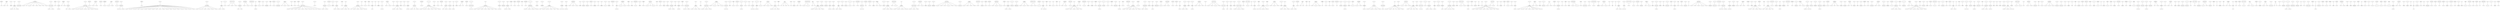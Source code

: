 strict graph "" {
	graph ["edge"="{}",
		file="/Users/felicedeluca/Developer/UofA/mlgd/pipeline/impred/tmp_workspace/topics/labels/forests/Topics_Layer_8_forest.dot",
		"graph"="{'edge': '{}', 'file': '/Users/felicedeluca/Developer/UofA/mlgd/pipeline/impred/tmp_workspace/topics/labels/forests/Topics_Layer_\
8_forest.dot', 'graph': '{\'edge\': \'{}\', \'file\': \'/Users/felicedeluca/Developer/UofA/mlgd/pipeline/impred/tmp_workspace/topics/\
labels/forests/Topics_Layer_8_forest.dot\', \'graph\': \'{\\\'edge\\\': \\\'{}\\\', \\\'file\\\': \\\'/Users/felicedeluca/Developer/\
UofA/mlgd/pipeline/impred/tmp_workspace/topics/labels/forests/Topics_Layer_8_forest.dot\\\', \\\'graph\\\': \"{\\\'file\\\': \\\'/\
Users/felicedeluca/Developer/UofA/mlgd/pipeline/impred/tmp_workspace/topics/set2/forests/Topics_Layer_8_forest.dot\\\'}\", \\\'node\\\': \"{\\\'\
label\\\': \\\'\\\', \\\'level\\\': \\\'\\\'}\"}\', \'node\': \"{\'height\': \'\', \'label\': \'\', \'level\': \'\', \'width\': \'\'}\"}', '\
node': \"{'height': '', 'label': '', 'level': '', 'width': ''}\"}",
		"node"="{'fontsize': '', 'height': '', 'label': '', 'level': '', 'width': ''}"
	];
	4122	 [fontsize=6,
		height=0.48,
		label="b'ethnic politics'",
		level=4,
		width=0.48];
	5211	 [fontsize=5,
		height=0.14,
		label="b'racial'",
		level=8,
		width=0.14];
	4122 -- 5211;
	2648	 [fontsize=6,
		height=0.34,
		label="b'antennas'",
		level=2,
		width=0.34];
	2663	 [fontsize=5,
		height=0.29,
		label="b'phased array'",
		level=8,
		width=0.29];
	2648 -- 2663;
	2661	 [fontsize=5,
		height=0.13,
		label="b'filters'",
		level=8,
		width=0.13];
	2648 -- 2661;
	5520	 [fontsize=5,
		height=0.3,
		label="b'floral evolution'",
		level=8,
		width=0.3];
	747	 [fontsize=6,
		height=0.38,
		label="b'pollination'",
		level=3,
		width=0.38];
	5520 -- 747;
	609	 [fontsize=5,
		height=0.21,
		label="b'platforms'",
		level=8,
		width=0.21];
	577	 [fontsize=8,
		height=0.42,
		label="b'innovation'",
		level=1,
		width=0.42];
	609 -- 577;
	610	 [fontsize=5,
		height=0.39,
		label="b'knowledge transfer'",
		level=8,
		width=0.39];
	577 -- 610;
	606	 [fontsize=5,
		height=0.09,
		label="b'r d'",
		level=8,
		width=0.09];
	577 -- 606;
	607	 [fontsize=5,
		height=0.37,
		label="b'creative industries'",
		level=8,
		width=0.37];
	577 -- 607;
	2027	 [fontsize=5,
		height=0.36,
		label="b'software systems'",
		level=8,
		width=0.36];
	1403	 [fontsize=8,
		height=0.89,
		label="b'programming languages'",
		level=1,
		width=0.89];
	2027 -- 1403;
	2376	 [fontsize=8,
		height=0.54,
		label="b'biomechanics'",
		level=1,
		width=0.54];
	2540	 [fontsize=5,
		height=0.39,
		label="b'biological materials'",
		level=8,
		width=0.39];
	2376 -- 2540;
	2538	 [fontsize=5,
		height=0.09,
		label="b'acl'",
		level=8,
		width=0.09];
	2376 -- 2538;
	2530	 [fontsize=5,
		height=0.52,
		label="b'musculoskeletal modeling'",
		level=8,
		width=0.52];
	2376 -- 2530;
	2536	 [fontsize=5,
		height=0.26,
		label="b'sports injury'",
		level=8,
		width=0.26];
	2376 -- 2536;
	2542	 [fontsize=5,
		height=0.26,
		label="b'gait analysis'",
		level=8,
		width=0.26];
	2376 -- 2542;
	2541	 [fontsize=5,
		height=0.24,
		label="b'insect flight'",
		level=8,
		width=0.24];
	2376 -- 2541;
	2534	 [fontsize=5,
		height=0.2,
		label="b'collagen'",
		level=8,
		width=0.2];
	2376 -- 2534;
	2531	 [fontsize=5,
		height=0.39,
		label="b'human movement'",
		level=8,
		width=0.39];
	2376 -- 2531;
	2950	 [fontsize=5,
		height=0.41,
		label="b'stochastic geometry'",
		level=8,
		width=0.41];
	2112	 [fontsize=8,
		height=0.91,
		label="b'wireless communications'",
		level=1,
		width=0.91];
	2950 -- 2112;
	2948	 [fontsize=5,
		height=0.31,
		label="b'mimo systems'",
		level=8,
		width=0.31];
	2112 -- 2948;
	2953	 [fontsize=5,
		height=0.37,
		label="b'channel modeling'",
		level=8,
		width=0.37];
	2112 -- 2953;
	3539	 [fontsize=6,
		height=0.46,
		label="b'solar physics'",
		level=3,
		width=0.46];
	3859	 [fontsize=5,
		height=0.26,
		label="b'mhd waves'",
		level=8,
		width=0.26];
	3539 -- 3859;
	2283	 [fontsize=5,
		height=0.45,
		label="b'membrane processes'",
		level=8,
		width=0.45];
	2269	 [fontsize=6,
		height=0.54,
		label="b'water treatment'",
		level=2,
		width=0.54];
	2283 -- 2269;
	2282	 [fontsize=5,
		height=0.39,
		label="b'membrane filtration'",
		level=8,
		width=0.39];
	2269 -- 2282;
	1482	 [fontsize=8,
		height=0.41,
		label="b'smart grid'",
		level=1,
		width=0.41];
	4101	 [fontsize=5,
		height=0.13,
		label="b'pmu'",
		level=8,
		width=0.13];
	1482 -- 4101;
	4102	 [fontsize=5,
		height=0.32,
		label="b'smart buildings'",
		level=8,
		width=0.32];
	1482 -- 4102;
	3987	 [fontsize=5,
		height=0.33,
		label="b'fault mechanics'",
		level=8,
		width=0.33];
	3632	 [fontsize=6,
		height=0.6,
		label="b'structural geology'",
		level=2,
		width=0.6];
	3987 -- 3632;
	3985	 [fontsize=5,
		height=0.14,
		label="b'faults'",
		level=8,
		width=0.14];
	3632 -- 3985;
	3988	 [fontsize=5,
		height=0.34,
		label="b'seismotectonics'",
		level=8,
		width=0.34];
	3632 -- 3988;
	2096	 [fontsize=5,
		height=0.39,
		label="b'real-time rendering'",
		level=8,
		width=0.39];
	1518	 [fontsize=8,
		height=0.69,
		label="b'computer graphics'",
		level=1,
		width=0.69];
	2096 -- 1518;
	2101	 [fontsize=5,
		height=0.36,
		label="b'global illumination'",
		level=8,
		width=0.36];
	1518 -- 2101;
	2099	 [fontsize=5,
		height=0.55,
		label="b'non-photorealistic rendering'",
		level=8,
		width=0.55];
	1518 -- 2099;
	2098	 [fontsize=5,
		height=0.54,
		label="b'physically-based simulation'",
		level=8,
		width=0.54];
	1518 -- 2098;
	2102	 [fontsize=5,
		height=0.41,
		label="b'character animation'",
		level=8,
		width=0.41];
	1518 -- 2102;
	2093	 [fontsize=5,
		height=0.22,
		label="b'rendering'",
		level=8,
		width=0.22];
	1518 -- 2093;
	2094	 [fontsize=5,
		height=0.43,
		label="b'geometric computing'",
		level=8,
		width=0.43];
	1518 -- 2094;
	2095	 [fontsize=5,
		height=0.54,
		label="b'digital geometry processing'",
		level=8,
		width=0.54];
	1518 -- 2095;
	1644	 [fontsize=6,
		height=0.58,
		label="b'quality of service'",
		level=4,
		width=0.58];
	5671	 [fontsize=5,
		height=0.42,
		label="b'quality of experience'",
		level=8,
		width=0.42];
	1644 -- 5671;
	2255	 [fontsize=6,
		height=0.55,
		label="b'education policy'",
		level=2,
		width=0.55];
	2263	 [fontsize=5,
		height=0.37,
		label="b'education finance'",
		level=8,
		width=0.37];
	2255 -- 2263;
	2265	 [fontsize=5,
		height=0.29,
		label="b'school choice'",
		level=8,
		width=0.29];
	2255 -- 2265;
	3068	 [fontsize=6,
		height=0.6,
		label="b'complex networks'",
		level=2,
		width=0.6];
	4079	 [fontsize=5,
		height=0.23,
		label="b'epidemics'",
		level=8,
		width=0.23];
	3068 -- 4079;
	643	 [fontsize=8,
		height=0.55,
		label="b'metamaterials'",
		level=1,
		width=0.55];
	2653	 [fontsize=5,
		height=0.42,
		label="b'transformation optics'",
		level=8,
		width=0.42];
	643 -- 2653;
	1910	 [fontsize=6,
		height=0.39,
		label="b'spintronics'",
		level=2,
		width=0.39];
	1919	 [fontsize=5,
		height=0.49,
		label="b'magnetization dynamics'",
		level=8,
		width=0.49];
	1910 -- 1919;
	1918	 [fontsize=5,
		height=0.34,
		label="b'micromagnetics'",
		level=8,
		width=0.34];
	1910 -- 1918;
	2361	 [fontsize=6,
		height=0.76,
		label="b'transportation planning'",
		level=3,
		width=0.76];
	4366	 [fontsize=5,
		height=0.49,
		label="b'travel demand modeling'",
		level=8,
		width=0.49];
	2361 -- 4366;
	3622	 [fontsize=5,
		height=0.34,
		label="b'fractal geometry'",
		level=8,
		width=0.34];
	3123	 [fontsize=8,
		height=0.71,
		label="b'dynamical systems'",
		level=1,
		width=0.71];
	3622 -- 3123;
	3623	 [fontsize=5,
		height=0.57,
		label="b'ordinary differential equations'",
		level=8,
		width=0.57];
	3123 -- 3623;
	3621	 [fontsize=5,
		height=0.42,
		label="b'hamiltonian systems'",
		level=8,
		width=0.42];
	3123 -- 3621;
	3403	 [fontsize=6,
		height=0.49,
		label="b'human factors'",
		level=2,
		width=0.49];
	3410	 [fontsize=5,
		height=0.18,
		label="b'aviation'",
		level=8,
		width=0.18];
	3403 -- 3410;
	932	 [fontsize=5,
		height=0.33,
		label="b'kernel methods'",
		level=8,
		width=0.33];
	659	 [fontsize=8,
		height=0.65,
		label="b'machine learning'",
		level=1,
		width=0.65];
	932 -- 659;
	973	 [fontsize=5,
		height=0.35,
		label="b'causal discovery'",
		level=8,
		width=0.35];
	659 -- 973;
	942	 [fontsize=5,
		height=0.52,
		label="b'human-robot collaboration'",
		level=8,
		width=0.52];
	659 -- 942;
	952	 [fontsize=5,
		height=0.54,
		label="b'computational sustainability'",
		level=8,
		width=0.54];
	659 -- 952;
	957	 [fontsize=5,
		height=0.21,
		label="b'inference'",
		level=8,
		width=0.21];
	659 -- 957;
	944	 [fontsize=5,
		height=0.41,
		label="b'structured prediction'",
		level=8,
		width=0.41];
	659 -- 944;
	928	 [fontsize=5,
		height=0.41,
		label="b'pattern classification'",
		level=8,
		width=0.41];
	659 -- 928;
	965	 [fontsize=5,
		height=0.38,
		label="b'artifical intelligence'",
		level=8,
		width=0.38];
	659 -- 965;
	946	 [fontsize=5,
		height=0.34,
		label="b'text classification'",
		level=8,
		width=0.34];
	659 -- 946;
	963	 [fontsize=5,
		height=0.29,
		label="b'mobile health'",
		level=8,
		width=0.29];
	659 -- 963;
	971	 [fontsize=5,
		height=0.27,
		label="b'smart home'",
		level=8,
		width=0.27];
	659 -- 971;
	939	 [fontsize=5,
		height=0.35,
		label="b'manifold learning'",
		level=8,
		width=0.35];
	659 -- 939;
	929	 [fontsize=5,
		height=0.48,
		label="b'dimensionality reduction'",
		level=8,
		width=0.48];
	659 -- 929;
	943	 [fontsize=5,
		height=0.31,
		label="b'signal analysis'",
		level=8,
		width=0.31];
	659 -- 943;
	972	 [fontsize=5,
		height=0.45,
		label="b'hardware acceleration'",
		level=8,
		width=0.45];
	659 -- 972;
	925	 [fontsize=5,
		height=0.36,
		label="b'music informatics'",
		level=8,
		width=0.36];
	659 -- 925;
	954	 [fontsize=5,
		height=0.49,
		label="b'statistical learning theory'",
		level=8,
		width=0.49];
	659 -- 954;
	930	 [fontsize=5,
		height=0.38,
		label="b'ensemble learning'",
		level=8,
		width=0.38];
	659 -- 930;
	974	 [fontsize=5,
		height=0.5,
		label="b'semi-supervised learning'",
		level=8,
		width=0.5];
	659 -- 974;
	968	 [fontsize=5,
		height=0.39,
		label="b'bayesian modeling'",
		level=8,
		width=0.39];
	659 -- 968;
	3907	 [fontsize=5,
		height=0.36,
		label="b'spectral methods'",
		level=8,
		width=0.36];
	3893	 [fontsize=8,
		height=0.69,
		label="b'numerical analysis'",
		level=1,
		width=0.69];
	3907 -- 3893;
	3908	 [fontsize=5,
		height=0.35,
		label="b'kinetic equations'",
		level=8,
		width=0.35];
	3893 -- 3908;
	3906	 [fontsize=5,
		height=0.62,
		label="b'discontinuous galerkin methods'",
		level=8,
		width=0.62];
	3893 -- 3906;
	3909	 [fontsize=5,
		height=0.32,
		label="b'numerical pdes'",
		level=8,
		width=0.32];
	3893 -- 3909;
	3902	 [fontsize=5,
		height=0.41,
		label="b'matrix computations'",
		level=8,
		width=0.41];
	3893 -- 3902;
	3904	 [fontsize=5,
		height=0.46,
		label="b'domain decomposition'",
		level=8,
		width=0.46];
	3893 -- 3904;
	3905	 [fontsize=5,
		height=0.37,
		label="b'conservation laws'",
		level=8,
		width=0.37];
	3893 -- 3905;
	340	 [fontsize=5,
		height=0.15,
		label="b'maize'",
		level=8,
		width=0.15];
	313	 [fontsize=8,
		height=0.35,
		label="b'genetics'",
		level=1,
		width=0.35];
	340 -- 313;
	343	 [fontsize=5,
		height=0.38,
		label="b'genetic counseling'",
		level=8,
		width=0.38];
	313 -- 343;
	341	 [fontsize=5,
		height=0.38,
		label="b'disease resistance'",
		level=8,
		width=0.38];
	313 -- 341;
	5709	 [fontsize=5,
		height=0.48,
		label="b'computational anatomy'",
		level=8,
		width=0.48];
	1543	 [fontsize=5,
		height=0.32,
		label="b'shape analysis'",
		level=5,
		width=0.32];
	5709 -- 1543;
	851	 [fontsize=6,
		height=1.06,
		label="b'intelligent transportation systems'",
		level=2,
		width=1.06];
	3609	 [fontsize=5,
		height=0.27,
		label="b'traffic control'",
		level=8,
		width=0.27];
	851 -- 3609;
	3610	 [fontsize=5,
		height=0.33,
		label="b'traffic simulation'",
		level=8,
		width=0.33];
	851 -- 3610;
	3608	 [fontsize=5,
		height=0.34,
		label="b'traffic flow theory'",
		level=8,
		width=0.34];
	851 -- 3608;
	1113	 [fontsize=5,
		height=0.37,
		label="b'soil organic matter'",
		level=8,
		width=0.37];
	1085	 [fontsize=8,
		height=0.62,
		label="b'biogeochemistry'",
		level=1,
		width=0.62];
	1113 -- 1085;
	1111	 [fontsize=5,
		height=0.2,
		label="b'nutrients'",
		level=8,
		width=0.2];
	1085 -- 1111;
	1117	 [fontsize=5,
		height=0.21,
		label="b'methane'",
		level=8,
		width=0.21];
	1085 -- 1117;
	282	 [fontsize=8,
		height=0.66,
		label="b'molecular biology'",
		level=1,
		width=0.66];
	323	 [fontsize=5,
		height=0.35,
		label="b'insect physiology'",
		level=8,
		width=0.35];
	282 -- 323;
	324	 [fontsize=5,
		height=0.43,
		label="b'medical biochemistry'",
		level=8,
		width=0.43];
	282 -- 324;
	4156	 [fontsize=8,
		height=0.88,
		label="b'computational chemistry'",
		level=1,
		width=0.88];
	4170	 [fontsize=5,
		height=0.44,
		label="b'reaction mechanisms'",
		level=8,
		width=0.44];
	4156 -- 4170;
	5373	 [fontsize=5,
		height=0.13,
		label="b'karst'",
		level=8,
		width=0.13];
	1314	 [fontsize=6,
		height=0.47,
		label="b'hydrogeology'",
		level=2,
		width=0.47];
	5373 -- 1314;
	5372	 [fontsize=5,
		height=0.32,
		label="b'hydrochemistry'",
		level=8,
		width=0.32];
	1314 -- 5372;
	5808	 [fontsize=6,
		height=0.52,
		label="b'visual attention'",
		level=3,
		width=0.52];
	5857	 [fontsize=5,
		height=0.47,
		label="b'visual working memory'",
		level=8,
		width=0.47];
	5808 -- 5857;
	4984	 [fontsize=5,
		height=0.35,
		label="b'quantum groups'",
		level=5,
		width=0.35];
	5878	 [fontsize=5,
		height=0.29,
		label="b'hopf algebras'",
		level=8,
		width=0.29];
	4984 -- 5878;
	3766	 [fontsize=5,
		height=0.34,
		label="b'vortex dynamics'",
		level=8,
		width=0.34];
	2187	 [fontsize=8,
		height=0.59,
		label="b'fluid mechanics'",
		level=1,
		width=0.59];
	3766 -- 2187;
	5161	 [fontsize=6,
		height=0.4,
		label="b'verification'",
		level=2,
		width=0.4];
	5814	 [fontsize=5,
		height=0.21,
		label="b'validation'",
		level=8,
		width=0.21];
	5161 -- 5814;
	3719	 [fontsize=6,
		height=0.63,
		label="b'flexible electronics'",
		level=2,
		width=0.63];
	4926	 [fontsize=5,
		height=0.38,
		label="b'thin film transistors'",
		level=8,
		width=0.38];
	3719 -- 4926;
	2483	 [fontsize=5,
		height=0.51,
		label="b'geometric morphometrics'",
		level=8,
		width=0.51];
	729	 [fontsize=8,
		height=0.74,
		label="b'evolutionary biology'",
		level=1,
		width=0.74];
	2483 -- 729;
	1169	 [fontsize=8,
		height=0.34,
		label="b'emotion'",
		level=1,
		width=0.34];
	1934	 [fontsize=5,
		height=0.15,
		label="b'mood'",
		level=8,
		width=0.15];
	1169 -- 1934;
	1935	 [fontsize=5,
		height=0.41,
		label="b'behavioral disorders'",
		level=8,
		width=0.41];
	1169 -- 1935;
	1933	 [fontsize=5,
		height=0.37,
		label="b'facial expressions'",
		level=8,
		width=0.37];
	1169 -- 1933;
	4695	 [fontsize=5,
		height=0.33,
		label="b'regional studies'",
		level=8,
		width=0.33];
	2342	 [fontsize=6,
		height=0.24,
		label="b'urban'",
		level=2,
		width=0.24];
	4695 -- 2342;
	1870	 [fontsize=6,
		height=0.34,
		label="b'bioethics'",
		level=2,
		width=0.34];
	1882	 [fontsize=5,
		height=0.28,
		label="b'clinical ethics'",
		level=8,
		width=0.28];
	1870 -- 1882;
	3730	 [fontsize=6,
		height=0.45,
		label="b'asset pricing'",
		level=2,
		width=0.45];
	4537	 [fontsize=5,
		height=0.31,
		label="b'portfolio choice'",
		level=8,
		width=0.31];
	3730 -- 4537;
	1442	 [fontsize=5,
		height=0.35,
		label="b'web engineering'",
		level=8,
		width=0.35];
	1397	 [fontsize=8,
		height=0.77,
		label="b'software engineering'",
		level=1,
		width=0.77];
	1442 -- 1397;
	1441	 [fontsize=5,
		height=0.44,
		label="b'self-adaptive systems'",
		level=8,
		width=0.44];
	1397 -- 1441;
	1434	 [fontsize=5,
		height=0.32,
		label="b'design patterns'",
		level=8,
		width=0.32];
	1397 -- 1434;
	1433	 [fontsize=5,
		height=0.29,
		label="b'technical debt'",
		level=8,
		width=0.29];
	1397 -- 1433;
	1450	 [fontsize=5,
		height=0.34,
		label="b'software metrics'",
		level=8,
		width=0.34];
	1397 -- 1450;
	1440	 [fontsize=5,
		height=0.37,
		label="b'adaptive software'",
		level=8,
		width=0.37];
	1397 -- 1440;
	1444	 [fontsize=5,
		height=0.36,
		label="b'software reliability'",
		level=8,
		width=0.36];
	1397 -- 1444;
	1438	 [fontsize=5,
		height=0.57,
		label="b'global software development'",
		level=8,
		width=0.57];
	1397 -- 1438;
	1443	 [fontsize=5,
		height=0.69,
		label="b'search-based software engineering'",
		level=8,
		width=0.69];
	1397 -- 1443;
	1449	 [fontsize=5,
		height=0.45,
		label="b'enterprise architecture'",
		level=8,
		width=0.45];
	1397 -- 1449;
	5683	 [fontsize=5,
		height=0.39,
		label="b'sport management'",
		level=5,
		width=0.39];
	5684	 [fontsize=5,
		height=0.25,
		label="b'sport policy'",
		level=8,
		width=0.25];
	5683 -- 5684;
	4443	 [fontsize=5,
		height=0.22,
		label="b'monetary'",
		level=8,
		width=0.22];
	2246	 [fontsize=8,
		height=0.65,
		label="b'macroeconomics'",
		level=1,
		width=0.65];
	4443 -- 2246;
	4446	 [fontsize=5,
		height=0.29,
		label="b'search theory'",
		level=8,
		width=0.29];
	2246 -- 4446;
	4447	 [fontsize=5,
		height=0.41,
		label="b'macroeconometrics'",
		level=8,
		width=0.41];
	2246 -- 4447;
	4171	 [fontsize=6,
		height=0.65,
		label="b'molecular modeling'",
		level=2,
		width=0.65];
	5889	 [fontsize=5,
		height=0.56,
		label="b'computer-aided drug design'",
		level=8,
		width=0.56];
	4171 -- 5889;
	5133	 [fontsize=5,
		height=0.47,
		label="b'sociology of knowledge'",
		level=8,
		width=0.47];
	1710	 [fontsize=6,
		height=0.45,
		label="b'social theory'",
		level=2,
		width=0.45];
	5133 -- 1710;
	2368	 [fontsize=5,
		height=0.38,
		label="b'urban governance'",
		level=8,
		width=0.38];
	2357	 [fontsize=6,
		height=0.51,
		label="b'urban planning'",
		level=2,
		width=0.51];
	2368 -- 2357;
	2369	 [fontsize=5,
		height=0.26,
		label="b'urban policy'",
		level=8,
		width=0.26];
	2357 -- 2369;
	2367	 [fontsize=5,
		height=0.39,
		label="b'urban regeneration'",
		level=8,
		width=0.39];
	2357 -- 2367;
	3552	 [fontsize=6,
		height=0.34,
		label="b'elections'",
		level=2,
		width=0.34];
	4560	 [fontsize=5,
		height=0.16,
		label="b'parties'",
		level=8,
		width=0.16];
	3552 -- 4560;
	4278	 [fontsize=5,
		height=0.15,
		label="b'twitter'",
		level=8,
		width=0.15];
	3961	 [fontsize=8,
		height=0.49,
		label="b'social media'",
		level=1,
		width=0.49];
	4278 -- 3961;
	4276	 [fontsize=5,
		height=0.4,
		label="b'social network sites'",
		level=8,
		width=0.4];
	3961 -- 4276;
	4281	 [fontsize=5,
		height=0.38,
		label="b'mobile technology'",
		level=8,
		width=0.38];
	3961 -- 4281;
	4280	 [fontsize=5,
		height=0.14,
		label="b'blogs'",
		level=8,
		width=0.14];
	3961 -- 4280;
	1290	 [fontsize=5,
		height=0.27,
		label="b'downscaling'",
		level=8,
		width=0.27];
	727	 [fontsize=8,
		height=0.58,
		label="b'climate change'",
		level=1,
		width=0.58];
	1290 -- 727;
	1298	 [fontsize=5,
		height=0.13,
		label="b'enso'",
		level=8,
		width=0.13];
	727 -- 1298;
	1293	 [fontsize=5,
		height=0.42,
		label="b'vegetation dynamics'",
		level=8,
		width=0.42];
	727 -- 1293;
	1294	 [fontsize=5,
		height=0.34,
		label="b'natural disasters'",
		level=8,
		width=0.34];
	727 -- 1294;
	1300	 [fontsize=5,
		height=0.38,
		label="b'dendroclimatology'",
		level=8,
		width=0.38];
	727 -- 1300;
	1295	 [fontsize=5,
		height=0.54,
		label="b'greenhouse gas emissions'",
		level=8,
		width=0.54];
	727 -- 1295;
	2570	 [fontsize=5,
		height=0.18,
		label="b'neutron'",
		level=8,
		width=0.18];
	2568	 [fontsize=5,
		height=0.32,
		label="b'x-ray scattering'",
		level=5,
		width=0.32];
	2570 -- 2568;
	211	 [fontsize=6,
		height=0.37,
		label="b'exosomes'",
		level=3,
		width=0.37];
	4180	 [fontsize=5,
		height=0.42,
		label="b'extracellular vesicles'",
		level=8,
		width=0.42];
	211 -- 4180;
	2149	 [fontsize=6,
		height=0.41,
		label="b'film studies'",
		level=4,
		width=0.41];
	5887	 [fontsize=5,
		height=0.23,
		label="b'film theory'",
		level=8,
		width=0.23];
	2149 -- 5887;
	394	 [fontsize=5,
		height=0.21,
		label="b'microbes'",
		level=8,
		width=0.21];
	345	 [fontsize=8,
		height=0.37,
		label="b'evolution'",
		level=1,
		width=0.37];
	394 -- 345;
	393	 [fontsize=5,
		height=0.17,
		label="b'protists'",
		level=8,
		width=0.17];
	345 -- 393;
	5781	 [fontsize=5,
		height=0.21,
		label="b'soi-ustan'",
		level=5,
		width=0.21];
	5782	 [fontsize=5,
		height=0.16,
		label="b'stacbd'",
		level=8,
		width=0.16];
	5781 -- 5782;
	1459	 [fontsize=5,
		height=0.21,
		label="b'cannabis'",
		level=8,
		width=0.21];
	471	 [fontsize=8,
		height=0.37,
		label="b'addiction'",
		level=1,
		width=0.37];
	1459 -- 471;
	4676	 [fontsize=5,
		height=0.38,
		label="b'radar meteorology'",
		level=8,
		width=0.38];
	4320	 [fontsize=5,
		height=0.29,
		label="b'cloud physics'",
		level=5,
		width=0.29];
	4676 -- 4320;
	4677	 [fontsize=5,
		height=0.42,
		label="b'atmospheric physics'",
		level=8,
		width=0.42];
	4320 -- 4677;
	1573	 [fontsize=6,
		height=0.54,
		label="b'medical physics'",
		level=2,
		width=0.54];
	3788	 [fontsize=5,
		height=0.3,
		label="b'health physics'",
		level=8,
		width=0.3];
	1573 -- 3788;
	3790	 [fontsize=5,
		height=0.39,
		label="b'radiation dosimetry'",
		level=8,
		width=0.39];
	1573 -- 3790;
	5868	 [fontsize=5,
		height=0.3,
		label="b'signal integrity'",
		level=6,
		width=0.3];
	5911	 [fontsize=5,
		height=0.31,
		label="b'power integrity'",
		level=8,
		width=0.31];
	5868 -- 5911;
	3116	 [fontsize=5,
		height=0.4,
		label="b'embedded security'",
		level=8,
		width=0.4];
	2489	 [fontsize=8,
		height=0.51,
		label="b'cryptography'",
		level=1,
		width=0.51];
	3116 -- 2489;
	3118	 [fontsize=5,
		height=0.42,
		label="b'side-channel attacks'",
		level=8,
		width=0.42];
	2489 -- 3118;
	3117	 [fontsize=5,
		height=0.23,
		label="b'finite fields'",
		level=8,
		width=0.23];
	2489 -- 3117;
	3120	 [fontsize=5,
		height=0.28,
		label="b'elliptic curves'",
		level=8,
		width=0.28];
	2489 -- 3120;
	4334	 [fontsize=5,
		height=0.28,
		label="b'haemostasis'",
		level=8,
		width=0.28];
	4249	 [fontsize=6,
		height=0.4,
		label="b'thrombosis'",
		level=3,
		width=0.4];
	4334 -- 4249;
	5025	 [fontsize=5,
		height=0.33,
		label="b'neuro-oncology'",
		level=5,
		width=0.33];
	5032	 [fontsize=5,
		height=0.41,
		label="b'neurological surgery'",
		level=8,
		width=0.41];
	5025 -- 5032;
	3469	 [fontsize=5,
		height=0.34,
		label="b'device modeling'",
		level=8,
		width=0.34];
	1464	 [fontsize=8,
		height=0.41,
		label="b'simulation'",
		level=1,
		width=0.41];
	3469 -- 1464;
	3468	 [fontsize=5,
		height=0.39,
		label="b'transport modelling'",
		level=8,
		width=0.39];
	1464 -- 3468;
	2328	 [fontsize=5,
		height=0.43,
		label="b'conjugated polymers'",
		level=8,
		width=0.43];
	2316	 [fontsize=6,
		height=0.63,
		label="b'organic electronics'",
		level=2,
		width=0.63];
	2328 -- 2316;
	2329	 [fontsize=5,
		height=0.37,
		label="b'organic photonics'",
		level=8,
		width=0.37];
	2316 -- 2329;
	2330	 [fontsize=5,
		height=0.11,
		label="b'ofet'",
		level=8,
		width=0.11];
	2316 -- 2330;
	2331	 [fontsize=5,
		height=0.38,
		label="b'polymer solar cells'",
		level=8,
		width=0.38];
	2316 -- 2331;
	4709	 [fontsize=6,
		height=0.62,
		label="b'marketing strategy'",
		level=3,
		width=0.62];
	4711	 [fontsize=5,
		height=0.4,
		label="b'marketing channels'",
		level=8,
		width=0.4];
	4709 -- 4711;
	698	 [fontsize=5,
		height=0.61,
		label="b'computational systems biology'",
		level=8,
		width=0.61];
	346	 [fontsize=8,
		height=0.54,
		label="b'bioinformatics'",
		level=1,
		width=0.54];
	698 -- 346;
	703	 [fontsize=5,
		height=0.35,
		label="b'clinical genomics'",
		level=8,
		width=0.35];
	346 -- 703;
	699	 [fontsize=5,
		height=0.54,
		label="b'computational immunology'",
		level=8,
		width=0.54];
	346 -- 699;
	709	 [fontsize=5,
		height=0.34,
		label="b'genome biology'",
		level=8,
		width=0.34];
	346 -- 709;
	707	 [fontsize=5,
		height=0.41,
		label="b'genome informatics'",
		level=8,
		width=0.41];
	346 -- 707;
	697	 [fontsize=5,
		height=0.26,
		label="b'visualisation'",
		level=8,
		width=0.26];
	346 -- 697;
	711	 [fontsize=5,
		height=0.39,
		label="b'chromatin structure'",
		level=8,
		width=0.39];
	346 -- 711;
	1158	 [fontsize=5,
		height=0.35,
		label="b'galactic structure'",
		level=8,
		width=0.35];
	1144	 [fontsize=6,
		height=0.38,
		label="b'astronomy'",
		level=2,
		width=0.38];
	1158 -- 1144;
	1199	 [fontsize=5,
		height=0.15,
		label="b'illness'",
		level=5,
		width=0.15];
	5637	 [fontsize=5,
		height=0.38,
		label="b'sociology of health'",
		level=8,
		width=0.38];
	1199 -- 5637;
	2737	 [fontsize=6,
		height=0.66,
		label="b'financial accounting'",
		level=3,
		width=0.66];
	3512	 [fontsize=5,
		height=0.2,
		label="b'reporting'",
		level=8,
		width=0.2];
	2737 -- 3512;
	5426	 [fontsize=5,
		height=0.37,
		label="b'biopharmaceutics'",
		level=8,
		width=0.37];
	4685	 [fontsize=6,
		height=0.59,
		label="b'pharmacokinetics'",
		level=2,
		width=0.59];
	5426 -- 4685;
	5427	 [fontsize=5,
		height=0.13,
		label="b'pbpk'",
		level=8,
		width=0.13];
	4685 -- 5427;
	5428	 [fontsize=5,
		height=0.41,
		label="b'pharmacodynamics'",
		level=8,
		width=0.41];
	4685 -- 5428;
	3590	 [fontsize=5,
		height=0.27,
		label="b'global justice'",
		level=8,
		width=0.27];
	1871	 [fontsize=6,
		height=0.64,
		label="b'political philosophy'",
		level=2,
		width=0.64];
	3590 -- 1871;
	3592	 [fontsize=5,
		height=0.35,
		label="b'social philosophy'",
		level=8,
		width=0.35];
	1871 -- 3592;
	4083	 [fontsize=5,
		height=0.16,
		label="b'dance'",
		level=8,
		width=0.16];
	3657	 [fontsize=6,
		height=0.24,
		label="b'music'",
		level=2,
		width=0.24];
	4083 -- 3657;
	4082	 [fontsize=5,
		height=0.3,
		label="b'music therapy'",
		level=8,
		width=0.3];
	3657 -- 4082;
	5473	 [fontsize=5,
		height=0.45,
		label="b'portfolio management'",
		level=8,
		width=0.45];
	1777	 [fontsize=6,
		height=0.43,
		label="b'investments'",
		level=2,
		width=0.43];
	5473 -- 1777;
	3013	 [fontsize=8,
		height=0.44,
		label="b'cell biology'",
		level=1,
		width=0.44];
	3231	 [fontsize=5,
		height=0.35,
		label="b'membrane traffic'",
		level=8,
		width=0.35];
	3013 -- 3231;
	3230	 [fontsize=5,
		height=0.11,
		label="b'cilia'",
		level=8,
		width=0.11];
	3013 -- 3230;
	2195	 [fontsize=6,
		height=0.56,
		label="b'thermodynamics'",
		level=2,
		width=0.56];
	5675	 [fontsize=5,
		height=0.33,
		label="b'phase equilibria'",
		level=8,
		width=0.33];
	2195 -- 5675;
	1907	 [fontsize=5,
		height=0.56,
		label="b'strongly correlated electrons'",
		level=8,
		width=0.56];
	71	 [fontsize=8,
		height=0.95,
		label="b'condensed matter physics'",
		level=1,
		width=0.95];
	1907 -- 71;
	1908	 [fontsize=5,
		height=0.57,
		label="b'photoemission spectroscopy'",
		level=8,
		width=0.57];
	71 -- 1908;
	543	 [fontsize=5,
		height=0.19,
		label="b'sensory'",
		level=8,
		width=0.19];
	327	 [fontsize=8,
		height=0.52,
		label="b'neuroscience'",
		level=1,
		width=0.52];
	543 -- 327;
	546	 [fontsize=5,
		height=0.33,
		label="b'neurochemistry'",
		level=8,
		width=0.33];
	327 -- 546;
	551	 [fontsize=5,
		height=0.35,
		label="b'learning memory'",
		level=8,
		width=0.35];
	327 -- 551;
	541	 [fontsize=5,
		height=0.3,
		label="b'drug addiction'",
		level=8,
		width=0.3];
	327 -- 541;
	547	 [fontsize=5,
		height=0.35,
		label="b'neural stem cells'",
		level=8,
		width=0.35];
	327 -- 547;
	550	 [fontsize=5,
		height=0.32,
		label="b'neural plasticity'",
		level=8,
		width=0.32];
	327 -- 550;
	530	 [fontsize=5,
		height=0.31,
		label="b'psychobiology'",
		level=8,
		width=0.31];
	327 -- 530;
	537	 [fontsize=5,
		height=0.24,
		label="b'spinal cord'",
		level=8,
		width=0.24];
	327 -- 537;
	5377	 [fontsize=5,
		height=0.49,
		label="b'near surface geophysics'",
		level=8,
		width=0.49];
	5369	 [fontsize=6,
		height=0.57,
		label="b'hydrogeophysics'",
		level=4,
		width=0.57];
	5377 -- 5369;
	5376	 [fontsize=5,
		height=0.52,
		label="b'environmental geophysics'",
		level=8,
		width=0.52];
	5369 -- 5376;
	3006	 [fontsize=5,
		height=0.33,
		label="b'collective action'",
		level=8,
		width=0.33];
	2804	 [fontsize=8,
		height=0.68,
		label="b'social movements'",
		level=1,
		width=0.68];
	3006 -- 2804;
	143	 [fontsize=5,
		height=0.24,
		label="b'formulation'",
		level=8,
		width=0.24];
	108	 [fontsize=8,
		height=0.5,
		label="b'drug delivery'",
		level=1,
		width=0.5];
	143 -- 108;
	144	 [fontsize=5,
		height=0.45,
		label="b'photodynamic therapy'",
		level=8,
		width=0.45];
	108 -- 144;
	142	 [fontsize=5,
		height=0.25,
		label="b'dendrimers'",
		level=8,
		width=0.25];
	108 -- 142;
	13	 [fontsize=8,
		height=0.46,
		label="b'combustion'",
		level=1,
		width=0.46];
	2174	 [fontsize=5,
		height=0.17,
		label="b'ignition'",
		level=8,
		width=0.17];
	13 -- 2174;
	216	 [fontsize=6,
		height=0.49,
		label="b'palliative care'",
		level=3,
		width=0.49];
	4714	 [fontsize=5,
		height=0.31,
		label="b'end of life care'",
		level=8,
		width=0.31];
	216 -- 4714;
	4438	 [fontsize=6,
		height=0.68,
		label="b'international finance'",
		level=2,
		width=0.68];
	5518	 [fontsize=5,
		height=0.33,
		label="b'exchange rates'",
		level=8,
		width=0.33];
	4438 -- 5518;
	5713	 [fontsize=6,
		height=0.35,
		label="b'television'",
		level=3,
		width=0.35];
	5888	 [fontsize=5,
		height=0.13,
		label="b'radio'",
		level=8,
		width=0.13];
	5713 -- 5888;
	4524	 [fontsize=8,
		height=0.61,
		label="b'decision making'",
		level=1,
		width=0.61];
	4583	 [fontsize=5,
		height=0.24,
		label="b'judgement'",
		level=8,
		width=0.24];
	4524 -- 4583;
	1065	 [fontsize=5,
		height=0.64,
		label="b'clinical decision support systems'",
		level=8,
		width=0.64];
	838	 [fontsize=8,
		height=0.72,
		label="b'artificial intelligence'",
		level=1,
		width=0.72];
	1065 -- 838;
	1055	 [fontsize=5,
		height=0.45,
		label="b'cognitive architectures'",
		level=8,
		width=0.45];
	838 -- 1055;
	1072	 [fontsize=5,
		height=0.38,
		label="b'mathematical logic'",
		level=8,
		width=0.38];
	838 -- 1072;
	1056	 [fontsize=5,
		height=0.42,
		label="b'qualitative reasoning'",
		level=8,
		width=0.42];
	838 -- 1056;
	1060	 [fontsize=5,
		height=0.46,
		label="b'inductive programming'",
		level=8,
		width=0.46];
	838 -- 1060;
	4753	 [fontsize=5,
		height=0.33,
		label="b'housing studies'",
		level=8,
		width=0.33];
	4751	 [fontsize=6,
		height=0.47,
		label="b'urban studies'",
		level=2,
		width=0.47];
	4753 -- 4751;
	2920	 [fontsize=5,
		height=0.41,
		label="b'organization studies'",
		level=8,
		width=0.41];
	2904	 [fontsize=8,
		height=0.52,
		label="b'management'",
		level=1,
		width=0.52];
	2920 -- 2904;
	770	 [fontsize=5,
		height=0.42,
		label="b'plant-soil interactions'",
		level=8,
		width=0.42];
	374	 [fontsize=8,
		height=0.33,
		label="b'ecology'",
		level=1,
		width=0.33];
	770 -- 374;
	776	 [fontsize=5,
		height=0.17,
		label="b'marine'",
		level=8,
		width=0.17];
	374 -- 776;
	765	 [fontsize=5,
		height=0.41,
		label="b'nature conservation'",
		level=8,
		width=0.41];
	374 -- 765;
	780	 [fontsize=5,
		height=0.51,
		label="b'predator-prey interactions'",
		level=8,
		width=0.51];
	374 -- 780;
	774	 [fontsize=5,
		height=0.3,
		label="b'tropical forests'",
		level=8,
		width=0.3];
	374 -- 774;
	767	 [fontsize=5,
		height=0.25,
		label="b'mycorrhiza'",
		level=8,
		width=0.25];
	374 -- 767;
	762	 [fontsize=5,
		height=0.26,
		label="b'disturbance'",
		level=8,
		width=0.26];
	374 -- 762;
	5843	 [fontsize=5,
		height=0.34,
		label="b'dichalcogenides'",
		level=8,
		width=0.34];
	3062	 [fontsize=8,
		height=0.48,
		label="b'2d materials'",
		level=1,
		width=0.48];
	5843 -- 3062;
	5844	 [fontsize=5,
		height=0.63,
		label="b'transition metal dichalcogenides'",
		level=8,
		width=0.63];
	3062 -- 5844;
	5235	 [fontsize=5,
		height=0.3,
		label="b'herpesviruses'",
		level=8,
		width=0.3];
	254	 [fontsize=8,
		height=0.33,
		label="b'virology'",
		level=1,
		width=0.33];
	5235 -- 254;
	5234	 [fontsize=5,
		height=0.44,
		label="b'virus-host interactions'",
		level=8,
		width=0.44];
	254 -- 5234;
	1922	 [fontsize=8,
		height=0.66,
		label="b'social psychology'",
		level=1,
		width=0.66];
	1953	 [fontsize=5,
		height=0.27,
		label="b'social norms'",
		level=8,
		width=0.27];
	1922 -- 1953;
	1960	 [fontsize=5,
		height=0.34,
		label="b'affective science'",
		level=8,
		width=0.34];
	1922 -- 1960;
	1955	 [fontsize=5,
		height=0.4,
		label="b'nonverbal behavior'",
		level=8,
		width=0.4];
	1922 -- 1955;
	5647	 [fontsize=5,
		height=0.2,
		label="b'seizures'",
		level=8,
		width=0.2];
	521	 [fontsize=6,
		height=0.32,
		label="b'epilepsy'",
		level=2,
		width=0.32];
	5647 -- 521;
	5745	 [fontsize=5,
		height=0.44,
		label="b'symbolic computation'",
		level=8,
		width=0.44];
	3956	 [fontsize=6,
		height=0.59,
		label="b'computer algebra'",
		level=4,
		width=0.59];
	5745 -- 3956;
	5853	 [fontsize=5,
		height=0.36,
		label="b'statistical ecology'",
		level=8,
		width=0.36];
	819	 [fontsize=6,
		height=0.63,
		label="b'population ecology'",
		level=2,
		width=0.63];
	5853 -- 819;
	1068	 [fontsize=6,
		height=0.6,
		label="b'information fusion'",
		level=4,
		width=0.6];
	5907	 [fontsize=5,
		height=0.3,
		label="b'target tracking'",
		level=8,
		width=0.3];
	1068 -- 5907;
	1863	 [fontsize=5,
		height=0.37,
		label="b'philosophy of time'",
		level=8,
		width=0.37];
	1849	 [fontsize=8,
		height=0.49,
		label="b'metaphysics'",
		level=1,
		width=0.49];
	1863 -- 1849;
	5890	 [fontsize=5,
		height=0.25,
		label="b'telomerase'",
		level=8,
		width=0.25];
	1185	 [fontsize=5,
		height=0.22,
		label="b'telomeres'",
		level=6,
		width=0.22];
	5890 -- 1185;
	3926	 [fontsize=5,
		height=0.25,
		label="b'awareness'",
		level=8,
		width=0.25];
	2778	 [fontsize=8,
		height=0.36,
		label="b'attention'",
		level=1,
		width=0.36];
	3926 -- 2778;
	3626	 [fontsize=5,
		height=0.37,
		label="b'democratic theory'",
		level=5,
		width=0.37];
	3630	 [fontsize=5,
		height=0.47,
		label="b'deliberative democracy'",
		level=8,
		width=0.47];
	3626 -- 3630;
	5678	 [fontsize=5,
		height=0.22,
		label="b'lexicology'",
		level=8,
		width=0.22];
	2211	 [fontsize=6,
		height=0.45,
		label="b'lexicography'",
		level=4,
		width=0.45];
	5678 -- 2211;
	848	 [fontsize=8,
		height=0.65,
		label="b'signal processing'",
		level=1,
		width=0.65];
	2123	 [fontsize=5,
		height=0.15,
		label="b'sonar'",
		level=8,
		width=0.15];
	848 -- 2123;
	3638	 [fontsize=5,
		height=0.4,
		label="b'analogue modeling'",
		level=8,
		width=0.4];
	2585	 [fontsize=6,
		height=0.34,
		label="b'tectonics'",
		level=2,
		width=0.34];
	3638 -- 2585;
	3641	 [fontsize=5,
		height=0.44,
		label="b'metamorphic geology'",
		level=8,
		width=0.44];
	2585 -- 3641;
	54	 [fontsize=8,
		height=0.55,
		label="b'nanomaterials'",
		level=1,
		width=0.55];
	3883	 [fontsize=5,
		height=0.62,
		label="b'electrochemical energy storage'",
		level=8,
		width=0.62];
	54 -- 3883;
	3882	 [fontsize=5,
		height=0.45,
		label="b'optoelectronic devices'",
		level=8,
		width=0.45];
	54 -- 3882;
	1347	 [fontsize=6,
		height=0.37,
		label="b'glaciology'",
		level=2,
		width=0.37];
	5165	 [fontsize=5,
		height=0.35,
		label="b'glacier hydrology'",
		level=8,
		width=0.35];
	1347 -- 5165;
	5904	 [fontsize=5,
		height=0.16,
		label="b'joining'",
		level=8,
		width=0.16];
	2286	 [fontsize=6,
		height=0.3,
		label="b'welding'",
		level=3,
		width=0.3];
	5904 -- 2286;
	3303	 [fontsize=8,
		height=0.73,
		label="b'medicinal chemistry'",
		level=1,
		width=0.73];
	3321	 [fontsize=5,
		height=0.45,
		label="b'heterocyclic chemistry'",
		level=8,
		width=0.45];
	3303 -- 3321;
	3722	 [fontsize=5,
		height=0.38,
		label="b'financial regulation'",
		level=8,
		width=0.38];
	1775	 [fontsize=6,
		height=0.3,
		label="b'banking'",
		level=2,
		width=0.3];
	3722 -- 1775;
	561	 [fontsize=8,
		height=0.39,
		label="b'sociology'",
		level=1,
		width=0.39];
	1713	 [fontsize=5,
		height=0.28,
		label="b'youth studies'",
		level=8,
		width=0.28];
	561 -- 1713;
	1694	 [fontsize=6,
		height=0.6,
		label="b'applied linguistics'",
		level=2,
		width=0.6];
	1703	 [fontsize=5,
		height=0.49,
		label="b'second language writing'",
		level=8,
		width=0.49];
	1694 -- 1703;
	1704	 [fontsize=5,
		height=0.09,
		label="b'sla'",
		level=8,
		width=0.09];
	1694 -- 1704;
	1701	 [fontsize=5,
		height=0.54,
		label="b'intercultural communication'",
		level=8,
		width=0.54];
	1694 -- 1701;
	855	 [fontsize=6,
		height=0.28,
		label="b'speech'",
		level=2,
		width=0.28];
	4407	 [fontsize=5,
		height=0.14,
		label="b'voice'",
		level=8,
		width=0.14];
	855 -- 4407;
	4554	 [fontsize=6,
		height=0.63,
		label="b'systematic reviews'",
		level=3,
		width=0.63];
	4558	 [fontsize=5,
		height=0.39,
		label="b'evidence synthesis'",
		level=8,
		width=0.39];
	4554 -- 4558;
	4329	 [fontsize=5,
		height=0.32,
		label="b'animal nutrition'",
		level=8,
		width=0.32];
	3357	 [fontsize=6,
		height=0.51,
		label="b'animal science'",
		level=4,
		width=0.51];
	4329 -- 3357;
	5855	 [fontsize=5,
		height=0.32,
		label="b'ultracold gases'",
		level=8,
		width=0.32];
	3292	 [fontsize=6,
		height=0.57,
		label="b'quantum physics'",
		level=2,
		width=0.57];
	5855 -- 3292;
	1615	 [fontsize=5,
		height=0.4,
		label="b'networked systems'",
		level=8,
		width=0.4];
	1591	 [fontsize=8,
		height=0.62,
		label="b'cloud computing'",
		level=1,
		width=0.62];
	1615 -- 1591;
	1616	 [fontsize=5,
		height=0.35,
		label="b'green computing'",
		level=8,
		width=0.35];
	1591 -- 1616;
	1618	 [fontsize=5,
		height=0.29,
		label="b'cloud security'",
		level=8,
		width=0.29];
	1591 -- 1618;
	4776	 [fontsize=5,
		height=0.28,
		label="b'marine policy'",
		level=8,
		width=0.28];
	737	 [fontsize=6,
		height=0.32,
		label="b'fisheries'",
		level=2,
		width=0.32];
	4776 -- 737;
	2301	 [fontsize=5,
		height=0.34,
		label="b'non-coding rnas'",
		level=8,
		width=0.34];
	329	 [fontsize=8,
		height=0.45,
		label="b'epigenetics'",
		level=1,
		width=0.45];
	2301 -- 329;
	2306	 [fontsize=5,
		height=0.39,
		label="b'genomic imprinting'",
		level=8,
		width=0.39];
	329 -- 2306;
	2763	 [fontsize=6,
		height=0.44,
		label="b'psychopathy'",
		level=3,
		width=0.44];
	5882	 [fontsize=5,
		height=0.38,
		label="b'antisocial behavior'",
		level=8,
		width=0.38];
	2763 -- 5882;
	2753	 [fontsize=5,
		height=0.38,
		label="b'boards of directors'",
		level=8,
		width=0.38];
	2736	 [fontsize=8,
		height=0.81,
		label="b'corporate governance'",
		level=1,
		width=0.81];
	2753 -- 2736;
	2754	 [fontsize=5,
		height=0.49,
		label="b'top management teams'",
		level=8,
		width=0.49];
	2736 -- 2754;
	2755	 [fontsize=5,
		height=0.3,
		label="b'insider trading'",
		level=8,
		width=0.3];
	2736 -- 2755;
	3386	 [fontsize=5,
		height=0.19,
		label="b'appetite'",
		level=8,
		width=0.19];
	3356	 [fontsize=8,
		height=0.31,
		label="b'obesity'",
		level=1,
		width=0.31];
	3386 -- 3356;
	3385	 [fontsize=5,
		height=0.33,
		label="b'bariatric surgery'",
		level=8,
		width=0.33];
	3356 -- 3385;
	3380	 [fontsize=5,
		height=0.43,
		label="b'brown adipose tissue'",
		level=8,
		width=0.43];
	3356 -- 3380;
	3383	 [fontsize=5,
		height=0.24,
		label="b'food intake'",
		level=8,
		width=0.24];
	3356 -- 3383;
	4671	 [fontsize=5,
		height=0.09,
		label="b'bci'",
		level=8,
		width=0.09];
	4234	 [fontsize=8,
		height=0.2,
		label="b'eeg'",
		level=1,
		width=0.2];
	4671 -- 4234;
	2053	 [fontsize=5,
		height=0.43,
		label="b'compiler optimization'",
		level=8,
		width=0.43];
	2030	 [fontsize=8,
		height=0.8,
		label="b'computer architecture'",
		level=1,
		width=0.8];
	2053 -- 2030;
	2057	 [fontsize=5,
		height=0.44,
		label="b'programming models'",
		level=8,
		width=0.44];
	2030 -- 2057;
	2054	 [fontsize=5,
		height=0.42,
		label="b'non-volatile memory'",
		level=8,
		width=0.42];
	2030 -- 2054;
	2056	 [fontsize=5,
		height=0.41,
		label="b'computer arithmetic'",
		level=8,
		width=0.41];
	2030 -- 2056;
	1264	 [fontsize=8,
		height=0.4,
		label="b'hydrology'",
		level=1,
		width=0.4];
	1333	 [fontsize=5,
		height=0.32,
		label="b'flood modelling'",
		level=8,
		width=0.32];
	1264 -- 1333;
	1337	 [fontsize=5,
		height=0.57,
		label="b'water resources engineering'",
		level=8,
		width=0.57];
	1264 -- 1337;
	1335	 [fontsize=5,
		height=0.26,
		label="b'watersheds'",
		level=8,
		width=0.26];
	1264 -- 1335;
	1330	 [fontsize=5,
		height=0.5,
		label="b'watershed management'",
		level=8,
		width=0.5];
	1264 -- 1330;
	1646	 [fontsize=5,
		height=0.34,
		label="b'applied ontology'",
		level=8,
		width=0.34];
	843	 [fontsize=6,
		height=0.74,
		label="b'biomedical informatics'",
		level=2,
		width=0.74];
	1646 -- 843;
	1647	 [fontsize=5,
		height=0.54,
		label="b'clinical research informatics'",
		level=8,
		width=0.54];
	843 -- 1647;
	4480	 [fontsize=5,
		height=0.47,
		label="b'intellectual property law'",
		level=8,
		width=0.47];
	1766	 [fontsize=8,
		height=0.19,
		label="b'law'",
		level=1,
		width=0.19];
	4480 -- 1766;
	257	 [fontsize=6,
		height=0.36,
		label="b'pathology'",
		level=2,
		width=0.36];
	5378	 [fontsize=5,
		height=0.41,
		label="b'molecular pathology'",
		level=8,
		width=0.41];
	257 -- 5378;
	1429	 [fontsize=6,
		height=0.68,
		label="b'systems engineering'",
		level=3,
		width=0.68];
	5703	 [fontsize=5,
		height=0.4,
		label="b'system architecture'",
		level=8,
		width=0.4];
	1429 -- 5703;
	2770	 [fontsize=5,
		height=0.57,
		label="b'health professions education'",
		level=8,
		width=0.57];
	2764	 [fontsize=6,
		height=0.61,
		label="b'medical education'",
		level=2,
		width=0.61];
	2770 -- 2764;
	2771	 [fontsize=5,
		height=0.35,
		label="b'clinical reasoning'",
		level=8,
		width=0.35];
	2764 -- 2771;
	1082	 [fontsize=5,
		height=0.48,
		label="b'combinatorics on words'",
		level=8,
		width=0.48];
	1081	 [fontsize=5,
		height=0.36,
		label="b'formal languages'",
		level=5,
		width=0.36];
	1082 -- 1081;
	2336	 [fontsize=5,
		height=0.25,
		label="b'typography'",
		level=5,
		width=0.25];
	5393	 [fontsize=5,
		height=0.31,
		label="b'graphic design'",
		level=8,
		width=0.31];
	2336 -- 5393;
	5567	 [fontsize=5,
		height=0.19,
		label="b'stylistics'",
		level=8,
		width=0.19];
	2219	 [fontsize=6,
		height=0.62,
		label="b'discourse analysis'",
		level=2,
		width=0.62];
	5567 -- 2219;
	5568	 [fontsize=5,
		height=0.57,
		label="b'systemic functional linguistics'",
		level=8,
		width=0.57];
	2219 -- 5568;
	46	 [fontsize=5,
		height=0.59,
		label="b'chemical reaction engineering'",
		level=8,
		width=0.59];
	12	 [fontsize=8,
		height=0.36,
		label="b'catalysis'",
		level=1,
		width=0.36];
	46 -- 12;
	49	 [fontsize=5,
		height=0.44,
		label="b'sustainable chemistry'",
		level=8,
		width=0.44];
	12 -- 49;
	5142	 [fontsize=6,
		height=0.17,
		label="b'soil'",
		level=2,
		width=0.17];
	5462	 [fontsize=5,
		height=0.5,
		label="b'groundwater remediation'",
		level=8,
		width=0.5];
	5142 -- 5462;
	2137	 [fontsize=6,
		height=0.52,
		label="b'cultural studies'",
		level=2,
		width=0.52];
	2148	 [fontsize=5,
		height=0.29,
		label="b'visual studies'",
		level=8,
		width=0.29];
	2137 -- 2148;
	2145	 [fontsize=5,
		height=0.44,
		label="b'environmental studies'",
		level=8,
		width=0.44];
	2137 -- 2145;
	2146	 [fontsize=5,
		height=0.3,
		label="b'literary studies'",
		level=8,
		width=0.3];
	2137 -- 2146;
	3535	 [fontsize=5,
		height=0.2,
		label="b'tokamak'",
		level=8,
		width=0.2];
	1146	 [fontsize=6,
		height=0.53,
		label="b'plasma physics'",
		level=2,
		width=0.53];
	3535 -- 1146;
	3532	 [fontsize=5,
		height=0.5,
		label="b'laser plasma interactions'",
		level=8,
		width=0.5];
	1146 -- 3532;
	3533	 [fontsize=5,
		height=0.13,
		label="b'mhd'",
		level=8,
		width=0.13];
	1146 -- 3533;
	3536	 [fontsize=5,
		height=0.4,
		label="b'plasma diagnostics'",
		level=8,
		width=0.4];
	1146 -- 3536;
	1172	 [fontsize=8,
		height=0.28,
		label="b'health'",
		level=1,
		width=0.28];
	1200	 [fontsize=5,
		height=0.24,
		label="b'social care'",
		level=8,
		width=0.24];
	1172 -- 1200;
	1807	 [fontsize=8,
		height=0.17,
		label="b'hiv'",
		level=1,
		width=0.17];
	2016	 [fontsize=5,
		height=0.07,
		label="b'tb'",
		level=8,
		width=0.07];
	1807 -- 2016;
	2018	 [fontsize=5,
		height=0.14,
		label="b'msm'",
		level=8,
		width=0.14];
	1807 -- 2018;
	2017	 [fontsize=5,
		height=0.2,
		label="b'drug use'",
		level=8,
		width=0.2];
	1807 -- 2017;
	2014	 [fontsize=5,
		height=0.08,
		label="b'sti'",
		level=8,
		width=0.08];
	1807 -- 2014;
	21	 [fontsize=6,
		height=0.25,
		label="b'power'",
		level=3,
		width=0.25];
	5629	 [fontsize=5,
		height=0.15,
		label="b'status'",
		level=8,
		width=0.15];
	21 -- 5629;
	5586	 [fontsize=5,
		height=0.2,
		label="b'lobbying'",
		level=8,
		width=0.2];
	434	 [fontsize=6,
		height=0.52,
		label="b'interest groups'",
		level=4,
		width=0.52];
	5586 -- 434;
	241	 [fontsize=8,
		height=0.5,
		label="b'microbiology'",
		level=1,
		width=0.5];
	305	 [fontsize=5,
		height=0.24,
		label="b'pathogens'",
		level=8,
		width=0.24];
	241 -- 305;
	307	 [fontsize=5,
		height=0.21,
		label="b'virulence'",
		level=8,
		width=0.21];
	241 -- 307;
	4285	 [fontsize=8,
		height=1.04,
		label="b'computational fluid dynamics'",
		level=1,
		width=1.04];
	4307	 [fontsize=5,
		height=0.43,
		label="b'turbulent combustion'",
		level=8,
		width=0.43];
	4285 -- 4307;
	4308	 [fontsize=5,
		height=0.57,
		label="b'computational aeroacoustics'",
		level=8,
		width=0.57];
	4285 -- 4308;
	478	 [fontsize=6,
		height=0.2,
		label="b'pain'",
		level=2,
		width=0.2];
	3049	 [fontsize=5,
		height=0.17,
		label="b'opioids'",
		level=8,
		width=0.17];
	478 -- 3049;
	3050	 [fontsize=5,
		height=0.1,
		label="b'itch'",
		level=8,
		width=0.1];
	478 -- 3050;
	1753	 [fontsize=5,
		height=0.28,
		label="b'astrostatistics'",
		level=8,
		width=0.28];
	844	 [fontsize=8,
		height=0.36,
		label="b'statistics'",
		level=1,
		width=0.36];
	1753 -- 844;
	1752	 [fontsize=5,
		height=0.41,
		label="b'experimental design'",
		level=8,
		width=0.41];
	844 -- 1752;
	1758	 [fontsize=5,
		height=0.43,
		label="b'extreme value theory'",
		level=8,
		width=0.43];
	844 -- 1758;
	1754	 [fontsize=5,
		height=0.21,
		label="b'bayesian'",
		level=8,
		width=0.21];
	844 -- 1754;
	1759	 [fontsize=5,
		height=0.34,
		label="b'forensic science'",
		level=8,
		width=0.34];
	844 -- 1759;
	4851	 [fontsize=5,
		height=0.41,
		label="b'community colleges'",
		level=8,
		width=0.41];
	4839	 [fontsize=8,
		height=0.63,
		label="b'higher education'",
		level=1,
		width=0.63];
	4851 -- 4839;
	3077	 [fontsize=5,
		height=0.38,
		label="b'collective behavior'",
		level=8,
		width=0.38];
	1638	 [fontsize=8,
		height=0.65,
		label="b'complex systems'",
		level=1,
		width=0.65];
	3077 -- 1638;
	2983	 [fontsize=5,
		height=0.33,
		label="b'citation analysis'",
		level=8,
		width=0.33];
	1140	 [fontsize=6,
		height=0.45,
		label="b'bibliometrics'",
		level=2,
		width=0.45];
	2983 -- 1140;
	2985	 [fontsize=5,
		height=0.44,
		label="b'research assessment'",
		level=8,
		width=0.44];
	1140 -- 2985;
	3645	 [fontsize=5,
		height=0.34,
		label="b'paleogeography'",
		level=8,
		width=0.34];
	3631	 [fontsize=6,
		height=0.56,
		label="b'paleomagnetism'",
		level=3,
		width=0.56];
	3645 -- 3631;
	3646	 [fontsize=5,
		height=0.34,
		label="b'rock magnetism'",
		level=8,
		width=0.34];
	3631 -- 3646;
	1190	 [fontsize=5,
		height=0.36,
		label="b'cognitive function'",
		level=8,
		width=0.36];
	1168	 [fontsize=8,
		height=0.26,
		label="b'aging'",
		level=1,
		width=0.26];
	1190 -- 1168;
	1184	 [fontsize=5,
		height=0.22,
		label="b'alzheimer'",
		level=8,
		width=0.22];
	1168 -- 1184;
	1187	 [fontsize=5,
		height=0.38,
		label="b'social relationships'",
		level=8,
		width=0.38];
	1168 -- 1187;
	5195	 [fontsize=5,
		height=0.43,
		label="b'ecological restoration'",
		level=8,
		width=0.43];
	1276	 [fontsize=6,
		height=0.49,
		label="b'forest ecology'",
		level=2,
		width=0.49];
	5195 -- 1276;
	5672	 [fontsize=5,
		height=0.27,
		label="b'arachnology'",
		level=8,
		width=0.27];
	2481	 [fontsize=6,
		height=0.63,
		label="b'behavioral ecology'",
		level=2,
		width=0.63];
	5672 -- 2481;
	5858	 [fontsize=5,
		height=0.59,
		label="b'international political sociology'",
		level=8,
		width=0.59];
	458	 [fontsize=5,
		height=0.44,
		label="b'critical security studies'",
		level=6,
		width=0.44];
	5858 -- 458;
	497	 [fontsize=5,
		height=0.22,
		label="b'audiology'",
		level=5,
		width=0.22];
	4920	 [fontsize=5,
		height=0.33,
		label="b'hearing science'",
		level=8,
		width=0.33];
	497 -- 4920;
	726	 [fontsize=8,
		height=0.76,
		label="b'conservation biology'",
		level=1,
		width=0.76];
	817	 [fontsize=5,
		height=0.28,
		label="b'road ecology'",
		level=8,
		width=0.28];
	726 -- 817;
	5465	 [fontsize=5,
		height=0.43,
		label="b'management control'",
		level=8,
		width=0.43];
	2747	 [fontsize=6,
		height=0.8,
		label="b'management accounting'",
		level=3,
		width=0.8];
	5465 -- 2747;
	5464	 [fontsize=5,
		height=0.59,
		label="b'management control systems'",
		level=8,
		width=0.59];
	2747 -- 5464;
	3521	 [fontsize=6,
		height=0.65,
		label="b'anaerobic digestion'",
		level=3,
		width=0.65];
	5768	 [fontsize=5,
		height=0.16,
		label="b'biogas'",
		level=8,
		width=0.16];
	3521 -- 5768;
	3954	 [fontsize=6,
		height=0.71,
		label="b'representation theory'",
		level=3,
		width=0.71];
	4983	 [fontsize=5,
		height=0.25,
		label="b'lie algebras'",
		level=8,
		width=0.25];
	3954 -- 4983;
	5854	 [fontsize=5,
		height=0.33,
		label="b'rna polymerase'",
		level=8,
		width=0.33];
	2302	 [fontsize=6,
		height=0.44,
		label="b'transcription'",
		level=2,
		width=0.44];
	5854 -- 2302;
	3370	 [fontsize=8,
		height=0.36,
		label="b'diabetes'",
		level=1,
		width=0.36];
	3400	 [fontsize=5,
		height=0.21,
		label="b'beta cells'",
		level=8,
		width=0.21];
	3370 -- 3400;
	3399	 [fontsize=5,
		height=0.4,
		label="b'metabolic disorders'",
		level=8,
		width=0.4];
	3370 -- 3399;
	5735	 [fontsize=5,
		height=0.47,
		label="b'private international law'",
		level=8,
		width=0.47];
	4263	 [fontsize=6,
		height=0.55,
		label="b'comparative law'",
		level=3,
		width=0.55];
	5735 -- 4263;
	2885	 [fontsize=5,
		height=0.27,
		label="b'health equity'",
		level=8,
		width=0.27];
	1808	 [fontsize=8,
		height=0.49,
		label="b'public health'",
		level=1,
		width=0.49];
	2885 -- 1808;
	2886	 [fontsize=5,
		height=0.4,
		label="b'social determinants'",
		level=8,
		width=0.4];
	1808 -- 2886;
	2883	 [fontsize=5,
		height=0.37,
		label="b'community health'",
		level=8,
		width=0.37];
	1808 -- 2883;
	2884	 [fontsize=5,
		height=0.39,
		label="b'smoking cessation'",
		level=8,
		width=0.39];
	1808 -- 2884;
	2851	 [fontsize=8,
		height=0.78,
		label="b'ubiquitous computing'",
		level=1,
		width=0.78];
	4464	 [fontsize=5,
		height=0.22,
		label="b'pervasive'",
		level=8,
		width=0.22];
	2851 -- 4464;
	4463	 [fontsize=5,
		height=0.51,
		label="b'context-aware computing'",
		level=8,
		width=0.51];
	2851 -- 4463;
	3680	 [fontsize=5,
		height=0.12,
		label="b'cmb'",
		level=8,
		width=0.12];
	1147	 [fontsize=8,
		height=0.44,
		label="b'cosmology'",
		level=1,
		width=0.44];
	3680 -- 1147;
	3679	 [fontsize=5,
		height=0.39,
		label="b'clusters of galaxies'",
		level=8,
		width=0.39];
	1147 -- 3679;
	3678	 [fontsize=5,
		height=0.42,
		label="b'epoch of reionization'",
		level=8,
		width=0.42];
	1147 -- 3678;
	3684	 [fontsize=5,
		height=0.41,
		label="b'particle astrophysics'",
		level=8,
		width=0.41];
	1147 -- 3684;
	3677	 [fontsize=5,
		height=0.52,
		label="b'theoretical particle physics'",
		level=8,
		width=0.52];
	1147 -- 3677;
	2714	 [fontsize=5,
		height=0.45,
		label="b'sustainable operations'",
		level=8,
		width=0.45];
	2674	 [fontsize=8,
		height=0.96,
		label="b'supply chain management'",
		level=1,
		width=0.96];
	2714 -- 2674;
	2709	 [fontsize=5,
		height=0.44,
		label="b'humanitarian logistics'",
		level=8,
		width=0.44];
	2674 -- 2709;
	2710	 [fontsize=5,
		height=0.33,
		label="b'reverse logistics'",
		level=8,
		width=0.33];
	2674 -- 2710;
	2711	 [fontsize=5,
		height=0.28,
		label="b'procurement'",
		level=8,
		width=0.28];
	2674 -- 2711;
	1481	 [fontsize=8,
		height=0.67,
		label="b'renewable energy'",
		level=1,
		width=0.67];
	1494	 [fontsize=5,
		height=0.33,
		label="b'waste to energy'",
		level=8,
		width=0.33];
	1481 -- 1494;
	1490	 [fontsize=5,
		height=0.46,
		label="b'power system analysis'",
		level=8,
		width=0.46];
	1481 -- 1490;
	4578	 [fontsize=5,
		height=0.39,
		label="b'family relationships'",
		level=8,
		width=0.39];
	4573	 [fontsize=6,
		height=0.44,
		label="b'adolescence'",
		level=2,
		width=0.44];
	4578 -- 4573;
	5750	 [fontsize=5,
		height=0.34,
		label="b'social simulation'",
		level=8,
		width=0.34];
	3466	 [fontsize=6,
		height=0.73,
		label="b'agent-based modeling'",
		level=3,
		width=0.73];
	5750 -- 3466;
	435	 [fontsize=5,
		height=0.4,
		label="b'international studies'",
		level=8,
		width=0.4];
	415	 [fontsize=8,
		height=0.6,
		label="b'political science'",
		level=1,
		width=0.6];
	435 -- 415;
	1484	 [fontsize=8,
		height=0.66,
		label="b'power electronics'",
		level=1,
		width=0.66];
	1512	 [fontsize=5,
		height=0.45,
		label="b'hybrid electric vehicles'",
		level=8,
		width=0.45];
	1484 -- 1512;
	1515	 [fontsize=5,
		height=0.32,
		label="b'machine drives'",
		level=8,
		width=0.32];
	1484 -- 1515;
	1510	 [fontsize=5,
		height=0.35,
		label="b'dc-dc converters'",
		level=8,
		width=0.35];
	1484 -- 1510;
	1516	 [fontsize=5,
		height=0.53,
		label="b'renewable energy sources'",
		level=8,
		width=0.53];
	1484 -- 1516;
	1513	 [fontsize=5,
		height=0.29,
		label="b'dc converters'",
		level=8,
		width=0.29];
	1484 -- 1513;
	1514	 [fontsize=5,
		height=0.41,
		label="b'industrial electronics'",
		level=8,
		width=0.41];
	1484 -- 1514;
	3484	 [fontsize=5,
		height=0.37,
		label="b'aerosol chemistry'",
		level=8,
		width=0.37];
	3475	 [fontsize=6,
		height=0.74,
		label="b'atmospheric chemistry'",
		level=2,
		width=0.74];
	3484 -- 3475;
	168	 [fontsize=8,
		height=0.41,
		label="b'stem cells'",
		level=1,
		width=0.41];
	198	 [fontsize=5,
		height=0.4,
		label="b'muscular dystrophy'",
		level=8,
		width=0.4];
	168 -- 198;
	200	 [fontsize=5,
		height=0.26,
		label="b'pluripotency'",
		level=8,
		width=0.26];
	168 -- 200;
	201	 [fontsize=5,
		height=0.29,
		label="b'heart disease'",
		level=8,
		width=0.29];
	168 -- 201;
	203	 [fontsize=5,
		height=0.28,
		label="b'differentiation'",
		level=8,
		width=0.28];
	168 -- 203;
	5261	 [fontsize=6,
		height=0.84,
		label="b'developmental disabilities'",
		level=3,
		width=0.84];
	5730	 [fontsize=5,
		height=0.23,
		label="b'intellectual'",
		level=8,
		width=0.23];
	5261 -- 5730;
	5216	 [fontsize=5,
		height=0.36,
		label="b'english linguistics'",
		level=8,
		width=0.36];
	4764	 [fontsize=6,
		height=0.59,
		label="b'corpus linguistics'",
		level=2,
		width=0.59];
	5216 -- 4764;
	1845	 [fontsize=6,
		height=0.52,
		label="b'photosynthesis'",
		level=2,
		width=0.52];
	2967	 [fontsize=5,
		height=0.34,
		label="b'electron transfer'",
		level=8,
		width=0.34];
	1845 -- 2967;
	4059	 [fontsize=6,
		height=0.59,
		label="b'industrial ecology'",
		level=3,
		width=0.59];
	5389	 [fontsize=5,
		height=0.36,
		label="b'circular economy'",
		level=8,
		width=0.36];
	4059 -- 5389;
	3088	 [fontsize=8,
		height=0.71,
		label="b'mass spectrometry'",
		level=1,
		width=0.71];
	3104	 [fontsize=5,
		height=0.24,
		label="b'ion mobility'",
		level=8,
		width=0.24];
	3088 -- 3104;
	3101	 [fontsize=5,
		height=0.46,
		label="b'quantitative proteomics'",
		level=8,
		width=0.46];
	3088 -- 3101;
	3103	 [fontsize=5,
		height=0.5,
		label="b'ion mobility spectrometry'",
		level=8,
		width=0.5];
	3088 -- 3103;
	534	 [fontsize=6,
		height=0.49,
		label="b'neuroethology'",
		level=3,
		width=0.49];
	5833	 [fontsize=5,
		height=0.33,
		label="b'sensory biology'",
		level=8,
		width=0.33];
	534 -- 5833;
	3207	 [fontsize=5,
		height=0.31,
		label="b'acoustofluidics'",
		level=8,
		width=0.31];
	1243	 [fontsize=8,
		height=0.48,
		label="b'microfluidics'",
		level=1,
		width=0.48];
	3207 -- 1243;
	3208	 [fontsize=5,
		height=0.29,
		label="b'microreactors'",
		level=8,
		width=0.29];
	1243 -- 3208;
	3209	 [fontsize=5,
		height=0.38,
		label="b'single cell analysis'",
		level=8,
		width=0.38];
	1243 -- 3209;
	5668	 [fontsize=5,
		height=0.55,
		label="b'mathematical epidemiology'",
		level=8,
		width=0.55];
	3619	 [fontsize=6,
		height=0.7,
		label="b'mathematical biology'",
		level=2,
		width=0.7];
	5668 -- 3619;
	4349	 [fontsize=5,
		height=0.46,
		label="b'environmental analysis'",
		level=8,
		width=0.46];
	3096	 [fontsize=8,
		height=0.73,
		label="b'analytical chemistry'",
		level=1,
		width=0.73];
	4349 -- 3096;
	2916	 [fontsize=8,
		height=0.42,
		label="b'leadership'",
		level=1,
		width=0.42];
	4704	 [fontsize=5,
		height=0.33,
		label="b'work motivation'",
		level=8,
		width=0.33];
	2916 -- 4704;
	4706	 [fontsize=5,
		height=0.43,
		label="b'organizational culture'",
		level=8,
		width=0.43];
	2916 -- 4706;
	4705	 [fontsize=5,
		height=0.34,
		label="b'group dynamics'",
		level=8,
		width=0.34];
	2916 -- 4705;
	847	 [fontsize=8,
		height=1.02,
		label="b'natural language processing'",
		level=1,
		width=1.02];
	2000	 [fontsize=5,
		height=0.4,
		label="b'language modeling'",
		level=8,
		width=0.4];
	847 -- 2000;
	1998	 [fontsize=5,
		height=0.39,
		label="b'text summarization'",
		level=8,
		width=0.39];
	847 -- 1998;
	5091	 [fontsize=6,
		height=0.63,
		label="b'clinical psychology'",
		level=2,
		width=0.63];
	5097	 [fontsize=5,
		height=0.61,
		label="b'experimental psychopathology'",
		level=8,
		width=0.61];
	5091 -- 5097;
	2841	 [fontsize=5,
		height=0.34,
		label="b'sexuality studies'",
		level=8,
		width=0.34];
	562	 [fontsize=8,
		height=0.31,
		label="b'gender'",
		level=1,
		width=0.31];
	2841 -- 562;
	2834	 [fontsize=5,
		height=0.11,
		label="b'sex'",
		level=8,
		width=0.11];
	562 -- 2834;
	2839	 [fontsize=5,
		height=0.49,
		label="b'diversity in organizations'",
		level=8,
		width=0.49];
	562 -- 2839;
	2	 [fontsize=8,
		height=0.3,
		label="b'energy'",
		level=1,
		width=0.3];
	27	 [fontsize=5,
		height=0.17,
		label="b'exergy'",
		level=8,
		width=0.17];
	2 -- 27;
	1138	 [fontsize=5,
		height=0.2,
		label="b'librarians'",
		level=8,
		width=0.2];
	1128	 [fontsize=6,
		height=0.26,
		label="b'library'",
		level=2,
		width=0.26];
	1138 -- 1128;
	3214	 [fontsize=5,
		height=0.18,
		label="b'meiosis'",
		level=5,
		width=0.18];
	5881	 [fontsize=5,
		height=0.43,
		label="b'chromosome biology'",
		level=8,
		width=0.43];
	3214 -- 5881;
	2079	 [fontsize=6,
		height=0.36,
		label="b'pediatrics'",
		level=2,
		width=0.36];
	3474	 [fontsize=5,
		height=0.27,
		label="b'neonatology'",
		level=8,
		width=0.27];
	2079 -- 3474;
	4969	 [fontsize=5,
		height=0.08,
		label="b'efl'",
		level=8,
		width=0.08];
	4968	 [fontsize=5,
		height=0.09,
		label="b'esl'",
		level=5,
		width=0.09];
	4969 -- 4968;
	2584	 [fontsize=8,
		height=0.52,
		label="b'geochemistry'",
		level=1,
		width=0.52];
	2608	 [fontsize=5,
		height=0.23,
		label="b'early earth'",
		level=8,
		width=0.23];
	2584 -- 2608;
	2605	 [fontsize=5,
		height=0.43,
		label="b'magnesium isotopes'",
		level=8,
		width=0.43];
	2584 -- 2605;
	4901	 [fontsize=6,
		height=0.74,
		label="b'cognitive development'",
		level=2,
		width=0.74];
	4907	 [fontsize=5,
		height=0.47,
		label="b'mathematical cognition'",
		level=8,
		width=0.47];
	4901 -- 4907;
	1734	 [fontsize=5,
		height=0.18,
		label="b'rock art'",
		level=8,
		width=0.18];
	1714	 [fontsize=8,
		height=0.48,
		label="b'archaeology'",
		level=1,
		width=0.48];
	1734 -- 1714;
	1731	 [fontsize=5,
		height=0.44,
		label="b'historical archaeology'",
		level=8,
		width=0.44];
	1714 -- 1731;
	1733	 [fontsize=5,
		height=0.24,
		label="b'palaeolithic'",
		level=8,
		width=0.24];
	1714 -- 1733;
	1740	 [fontsize=5,
		height=0.38,
		label="b'paleoethnobotany'",
		level=8,
		width=0.38];
	1714 -- 1740;
	1738	 [fontsize=5,
		height=0.35,
		label="b'historical ecology'",
		level=8,
		width=0.35];
	1714 -- 1738;
	1732	 [fontsize=5,
		height=0.17,
		label="b'pottery'",
		level=8,
		width=0.17];
	1714 -- 1732;
	2928	 [fontsize=8,
		height=0.46,
		label="b'composites'",
		level=1,
		width=0.46];
	5108	 [fontsize=5,
		height=0.16,
		label="b'impact'",
		level=8,
		width=0.16];
	2928 -- 5108;
	5109	 [fontsize=5,
		height=0.14,
		label="b'wood'",
		level=8,
		width=0.14];
	2928 -- 5109;
	3163	 [fontsize=8,
		height=0.74,
		label="b'molecular dynamics'",
		level=1,
		width=0.74];
	4616	 [fontsize=5,
		height=0.47,
		label="b'free energy calculations'",
		level=8,
		width=0.47];
	3163 -- 4616;
	5238	 [fontsize=5,
		height=0.36,
		label="b'victorian literature'",
		level=8,
		width=0.36];
	2821	 [fontsize=8,
		height=0.3,
		label="b'culture'",
		level=1,
		width=0.3];
	5238 -- 2821;
	1171	 [fontsize=5,
		height=0.36,
		label="b'music perception'",
		level=8,
		width=0.36];
	470	 [fontsize=8,
		height=0.37,
		label="b'cognition'",
		level=1,
		width=0.37];
	1171 -- 470;
	2810	 [fontsize=8,
		height=0.39,
		label="b'inequality'",
		level=1,
		width=0.39];
	4372	 [fontsize=5,
		height=0.29,
		label="b'social mobility'",
		level=8,
		width=0.29];
	2810 -- 4372;
	2235	 [fontsize=5,
		height=0.45,
		label="b'coastal oceanography'",
		level=8,
		width=0.45];
	2224	 [fontsize=6,
		height=0.75,
		label="b'physical oceanography'",
		level=2,
		width=0.75];
	2235 -- 2224;
	2236	 [fontsize=5,
		height=0.36,
		label="b'air-sea interaction'",
		level=8,
		width=0.36];
	2224 -- 2236;
	5014	 [fontsize=5,
		height=0.59,
		label="b'borderline personality disorder'",
		level=8,
		width=0.59];
	1926	 [fontsize=6,
		height=0.62,
		label="b'emotion regulation'",
		level=2,
		width=0.62];
	5014 -- 1926;
	5872	 [fontsize=5,
		height=0.47,
		label="b'acoustic metamaterials'",
		level=8,
		width=0.47];
	2652	 [fontsize=5,
		height=0.36,
		label="b'phononic crystals'",
		level=6,
		width=0.36];
	5872 -- 2652;
	3389	 [fontsize=8,
		height=0.46,
		label="b'metabolism'",
		level=1,
		width=0.46];
	3799	 [fontsize=5,
		height=0.24,
		label="b'cholesterol'",
		level=8,
		width=0.24];
	3389 -- 3799;
	1630	 [fontsize=5,
		height=0.38,
		label="b'stream processing'",
		level=8,
		width=0.38];
	1594	 [fontsize=8,
		height=0.72,
		label="b'distributed systems'",
		level=1,
		width=0.72];
	1630 -- 1594;
	4240	 [fontsize=5,
		height=0.15,
		label="b'mvpa'",
		level=8,
		width=0.15];
	488	 [fontsize=8,
		height=0.2,
		label="b'fmri'",
		level=1,
		width=0.2];
	4240 -- 488;
	4239	 [fontsize=5,
		height=0.41,
		label="b'electrocorticography'",
		level=8,
		width=0.41];
	488 -- 4239;
	4368	 [fontsize=6,
		height=0.29,
		label="b'poverty'",
		level=2,
		width=0.29];
	4376	 [fontsize=5,
		height=0.33,
		label="b'social exclusion'",
		level=8,
		width=0.33];
	4368 -- 4376;
	1402	 [fontsize=8,
		height=0.74,
		label="b'information systems'",
		level=1,
		width=0.74];
	1890	 [fontsize=5,
		height=0.39,
		label="b'enterprise systems'",
		level=8,
		width=0.39];
	1402 -- 1890;
	280	 [fontsize=5,
		height=0.35,
		label="b'natural killer cells'",
		level=8,
		width=0.35];
	205	 [fontsize=8,
		height=0.48,
		label="b'immunology'",
		level=1,
		width=0.48];
	280 -- 205;
	278	 [fontsize=5,
		height=0.33,
		label="b'regulatory t cells'",
		level=8,
		width=0.33];
	205 -- 278;
	268	 [fontsize=5,
		height=0.15,
		label="b'b cells'",
		level=8,
		width=0.15];
	205 -- 268;
	281	 [fontsize=5,
		height=0.32,
		label="b'inflammasome'",
		level=8,
		width=0.32];
	205 -- 281;
	276	 [fontsize=5,
		height=0.39,
		label="b'immune regulation'",
		level=8,
		width=0.39];
	205 -- 276;
	273	 [fontsize=5,
		height=0.11,
		label="b'treg'",
		level=8,
		width=0.11];
	205 -- 273;
	277	 [fontsize=5,
		height=0.38,
		label="b'immunodeficiency'",
		level=8,
		width=0.38];
	205 -- 277;
	861	 [fontsize=6,
		height=0.48,
		label="b'deep learning'",
		level=2,
		width=0.48];
	4651	 [fontsize=5,
		height=0.46,
		label="b'representation learning'",
		level=8,
		width=0.46];
	861 -- 4651;
	462	 [fontsize=5,
		height=0.41,
		label="b'economic sanctions'",
		level=8,
		width=0.41];
	430	 [fontsize=8,
		height=0.78,
		label="b'international relations'",
		level=1,
		width=0.78];
	462 -- 430;
	463	 [fontsize=5,
		height=0.23,
		label="b'diplomacy'",
		level=8,
		width=0.23];
	430 -- 463;
	461	 [fontsize=5,
		height=0.44,
		label="b'chinese foreign policy'",
		level=8,
		width=0.44];
	430 -- 461;
	5362	 [fontsize=5,
		height=0.28,
		label="b'invertebrates'",
		level=8,
		width=0.28];
	742	 [fontsize=6,
		height=0.51,
		label="b'marine biology'",
		level=2,
		width=0.51];
	5362 -- 742;
	5059	 [fontsize=5,
		height=0.21,
		label="b'evidence'",
		level=8,
		width=0.21];
	4473	 [fontsize=6,
		height=0.42,
		label="b'criminal law'",
		level=3,
		width=0.42];
	5059 -- 4473;
	5060	 [fontsize=5,
		height=0.23,
		label="b'procedure'",
		level=8,
		width=0.23];
	4473 -- 5060;
	4544	 [fontsize=5,
		height=0.32,
		label="b'search engines'",
		level=8,
		width=0.32];
	857	 [fontsize=8,
		height=0.73,
		label="b'information retrieval'",
		level=1,
		width=0.73];
	4544 -- 857;
	3524	 [fontsize=6,
		height=0.49,
		label="b'space physics'",
		level=3,
		width=0.49];
	3540	 [fontsize=5,
		height=0.49,
		label="b'magnetospheric physics'",
		level=8,
		width=0.49];
	3524 -- 3540;
	787	 [fontsize=8,
		height=0.72,
		label="b'community ecology'",
		level=1,
		width=0.72];
	1652	 [fontsize=5,
		height=0.31,
		label="b'functional traits'",
		level=8,
		width=0.31];
	787 -- 1652;
	1655	 [fontsize=5,
		height=0.37,
		label="b'functional ecology'",
		level=8,
		width=0.37];
	787 -- 1655;
	376	 [fontsize=6,
		height=0.55,
		label="b'sexual selection'",
		level=2,
		width=0.55];
	3561	 [fontsize=5,
		height=0.33,
		label="b'mating systems'",
		level=8,
		width=0.33];
	376 -- 3561;
	5080	 [fontsize=6,
		height=0.56,
		label="b'human evolution'",
		level=2,
		width=0.56];
	5088	 [fontsize=5,
		height=0.28,
		label="b'neanderthals'",
		level=8,
		width=0.28];
	5080 -- 5088;
	3739	 [fontsize=5,
		height=0.21,
		label="b'deviance'",
		level=8,
		width=0.21];
	3488	 [fontsize=6,
		height=0.23,
		label="b'crime'",
		level=2,
		width=0.23];
	3739 -- 3488;
	3740	 [fontsize=5,
		height=0.25,
		label="b'community'",
		level=8,
		width=0.25];
	3488 -- 3740;
	1823	 [fontsize=5,
		height=0.45,
		label="b'vector-borne diseases'",
		level=8,
		width=0.45];
	716	 [fontsize=8,
		height=0.52,
		label="b'epidemiology'",
		level=1,
		width=0.52];
	1823 -- 716;
	1822	 [fontsize=5,
		height=0.37,
		label="b'zoonotic diseases'",
		level=8,
		width=0.37];
	716 -- 1822;
	1819	 [fontsize=5,
		height=0.22,
		label="b'veterinary'",
		level=8,
		width=0.22];
	716 -- 1819;
	4955	 [fontsize=5,
		height=0.38,
		label="b'dermatopathology'",
		level=8,
		width=0.38];
	250	 [fontsize=6,
		height=0.44,
		label="b'dermatology'",
		level=3,
		width=0.44];
	4955 -- 250;
	4829	 [fontsize=5,
		height=0.42,
		label="b'theory of architecture'",
		level=8,
		width=0.42];
	4821	 [fontsize=8,
		height=0.29,
		label="b'history'",
		level=1,
		width=0.29];
	4829 -- 4821;
	4828	 [fontsize=5,
		height=0.3,
		label="b'cultural history'",
		level=8,
		width=0.3];
	4821 -- 4828;
	1010	 [fontsize=8,
		height=0.54,
		label="b'semantic web'",
		level=1,
		width=0.54];
	2977	 [fontsize=5,
		height=0.34,
		label="b'linked open data'",
		level=8,
		width=0.34];
	1010 -- 2977;
	2976	 [fontsize=5,
		height=0.35,
		label="b'ontology learning'",
		level=8,
		width=0.35];
	1010 -- 2976;
	2978	 [fontsize=5,
		height=0.23,
		label="b'social web'",
		level=8,
		width=0.23];
	1010 -- 2978;
	2631	 [fontsize=5,
		height=0.23,
		label="b'memristor'",
		level=5,
		width=0.23];
	2632	 [fontsize=5,
		height=0.13,
		label="b'rram'",
		level=8,
		width=0.13];
	2631 -- 2632;
	3811	 [fontsize=6,
		height=0.89,
		label="b'structural health monitoring'",
		level=2,
		width=0.89];
	4050	 [fontsize=5,
		height=0.37,
		label="b'acoustic emission'",
		level=8,
		width=0.37];
	3811 -- 4050;
	4055	 [fontsize=5,
		height=0.35,
		label="b'wireless sensors'",
		level=8,
		width=0.35];
	3811 -- 4055;
	4051	 [fontsize=5,
		height=0.51,
		label="b'nondestructive evaluation'",
		level=8,
		width=0.51];
	3811 -- 4051;
	4053	 [fontsize=5,
		height=0.3,
		label="b'guided waves'",
		level=8,
		width=0.3];
	3811 -- 4053;
	4917	 [fontsize=5,
		height=0.31,
		label="b'hybrid vehicles'",
		level=8,
		width=0.31];
	2158	 [fontsize=6,
		height=0.91,
		label="b'internal combustion engines'",
		level=3,
		width=0.91];
	4917 -- 2158;
	4918	 [fontsize=5,
		height=0.3,
		label="b'turbocharging'",
		level=8,
		width=0.3];
	2158 -- 4918;
	5455	 [fontsize=5,
		height=0.4,
		label="b'economic networks'",
		level=8,
		width=0.4];
	3588	 [fontsize=6,
		height=0.24,
		label="b'social'",
		level=2,
		width=0.24];
	5455 -- 3588;
	5456	 [fontsize=5,
		height=0.14,
		label="b'csear'",
		level=8,
		width=0.14];
	3588 -- 5456;
	5016	 [fontsize=5,
		height=0.34,
		label="b'self-compassion'",
		level=8,
		width=0.34];
	5013	 [fontsize=6,
		height=0.43,
		label="b'mindfulness'",
		level=2,
		width=0.43];
	5016 -- 5013;
	5017	 [fontsize=5,
		height=0.23,
		label="b'meditation'",
		level=8,
		width=0.23];
	5013 -- 5017;
	5727	 [fontsize=5,
		height=0.32,
		label="b'energy security'",
		level=8,
		width=0.32];
	5725	 [fontsize=6,
		height=0.47,
		label="b'energy policy'",
		level=2,
		width=0.47];
	5727 -- 5725;
	2869	 [fontsize=5,
		height=0.46,
		label="b'end-user development'",
		level=8,
		width=0.46];
	1009	 [fontsize=8,
		height=1.01,
		label="b'human-computer interaction'",
		level=1,
		width=1.01];
	2869 -- 1009;
	2866	 [fontsize=5,
		height=0.43,
		label="b'user-centered design'",
		level=8,
		width=0.43];
	1009 -- 2866;
	2865	 [fontsize=5,
		height=0.49,
		label="b'intelligent user interfaces'",
		level=8,
		width=0.49];
	1009 -- 2865;
	2868	 [fontsize=5,
		height=0.36,
		label="b'urban informatics'",
		level=8,
		width=0.36];
	1009 -- 2868;
	1867	 [fontsize=6,
		height=0.54,
		label="b'phenomenology'",
		level=3,
		width=0.54];
	4911	 [fontsize=5,
		height=0.23,
		label="b'heidegger'",
		level=8,
		width=0.23];
	1867 -- 4911;
	2922	 [fontsize=6,
		height=0.95,
		label="b'human resource management'",
		level=3,
		width=0.95];
	4115	 [fontsize=5,
		height=0.49,
		label="b'organizational behaviour'",
		level=8,
		width=0.49];
	2922 -- 4115;
	2511	 [fontsize=5,
		height=0.13,
		label="b'knee'",
		level=5,
		width=0.13];
	5283	 [fontsize=5,
		height=0.2,
		label="b'shoulder'",
		level=8,
		width=0.2];
	2511 -- 5283;
	5640	 [fontsize=5,
		height=0.42,
		label="b'myocardial infarction'",
		level=8,
		width=0.42];
	832	 [fontsize=6,
		height=0.43,
		label="b'heart failure'",
		level=3,
		width=0.43];
	5640 -- 832;
	5639	 [fontsize=5,
		height=0.41,
		label="b'heart transplantation'",
		level=8,
		width=0.41];
	832 -- 5639;
	1157	 [fontsize=6,
		height=0.39,
		label="b'exoplanets'",
		level=3,
		width=0.39];
	1161	 [fontsize=5,
		height=0.39,
		label="b'stellar astrophysics'",
		level=8,
		width=0.39];
	1157 -- 1161;
	997	 [fontsize=5,
		height=0.33,
		label="b'outlier detection'",
		level=8,
		width=0.33];
	837	 [fontsize=8,
		height=0.46,
		label="b'data mining'",
		level=1,
		width=0.46];
	997 -- 837;
	1002	 [fontsize=5,
		height=0.68,
		label="b'knowledge discovery in databases'",
		level=8,
		width=0.68];
	837 -- 1002;
	996	 [fontsize=5,
		height=0.44,
		label="b'social media analytics'",
		level=8,
		width=0.44];
	837 -- 996;
	1004	 [fontsize=5,
		height=0.42,
		label="b'information networks'",
		level=8,
		width=0.42];
	837 -- 1004;
	1393	 [fontsize=6,
		height=0.32,
		label="b'mapping'",
		level=4,
		width=0.32];
	5859	 [fontsize=5,
		height=0.5,
		label="b'simultaneous localization'",
		level=8,
		width=0.5];
	1393 -- 5859;
	529	 [fontsize=6,
		height=0.46,
		label="b'gene therapy'",
		level=2,
		width=0.46];
	5771	 [fontsize=5,
		height=0.27,
		label="b'gene editing'",
		level=8,
		width=0.27];
	529 -- 5771;
	5770	 [fontsize=5,
		height=0.4,
		label="b'retinal degeneration'",
		level=8,
		width=0.4];
	529 -- 5770;
	5772	 [fontsize=5,
		height=0.26,
		label="b'viral vectors'",
		level=8,
		width=0.26];
	529 -- 5772;
	3144	 [fontsize=5,
		height=0.46,
		label="b'millimeter-wave circuits'",
		level=8,
		width=0.46];
	2655	 [fontsize=6,
		height=0.39,
		label="b'microwave'",
		level=2,
		width=0.39];
	3144 -- 2655;
	3502	 [fontsize=5,
		height=0.21,
		label="b'homicide'",
		level=8,
		width=0.21];
	1707	 [fontsize=8,
		height=0.45,
		label="b'criminology'",
		level=1,
		width=0.45];
	3502 -- 1707;
	3501	 [fontsize=5,
		height=0.33,
		label="b'sociology of law'",
		level=8,
		width=0.33];
	1707 -- 3501;
	3498	 [fontsize=5,
		height=0.28,
		label="b'social control'",
		level=8,
		width=0.28];
	1707 -- 3498;
	3499	 [fontsize=5,
		height=0.34,
		label="b'organized crime'",
		level=8,
		width=0.34];
	1707 -- 3499;
	2989	 [fontsize=5,
		height=0.46,
		label="b'airway smooth muscle'",
		level=8,
		width=0.46];
	2986	 [fontsize=6,
		height=0.29,
		label="b'asthma'",
		level=3,
		width=0.29];
	2989 -- 2986;
	2988	 [fontsize=5,
		height=0.28,
		label="b'cystic fibrosis'",
		level=8,
		width=0.28];
	2986 -- 2988;
	2990	 [fontsize=5,
		height=0.25,
		label="b'food allergy'",
		level=8,
		width=0.25];
	2986 -- 2990;
	5571	 [fontsize=6,
		height=0.64,
		label="b'reproductive health'",
		level=3,
		width=0.64];
	5863	 [fontsize=5,
		height=0.32,
		label="b'family planning'",
		level=8,
		width=0.32];
	5571 -- 5863;
	4503	 [fontsize=6,
		height=0.29,
		label="b'tourism'",
		level=2,
		width=0.29];
	4975	 [fontsize=5,
		height=0.14,
		label="b'travel'",
		level=8,
		width=0.14];
	4503 -- 4975;
	4974	 [fontsize=5,
		height=0.16,
		label="b'events'",
		level=8,
		width=0.16];
	4503 -- 4974;
	2756	 [fontsize=6,
		height=0.42,
		label="b'assessment'",
		level=2,
		width=0.42];
	2766	 [fontsize=5,
		height=0.21,
		label="b'feedback'",
		level=8,
		width=0.21];
	2756 -- 2766;
	5225	 [fontsize=6,
		height=0.18,
		label="b'cad'",
		level=3,
		width=0.18];
	5786	 [fontsize=5,
		height=0.11,
		label="b'cae'",
		level=8,
		width=0.11];
	5225 -- 5786;
	3012	 [fontsize=8,
		height=0.42,
		label="b'biophysics'",
		level=1,
		width=0.42];
	3184	 [fontsize=5,
		height=0.23,
		label="b'cell motility'",
		level=8,
		width=0.23];
	3012 -- 3184;
	3183	 [fontsize=5,
		height=0.48,
		label="b'single molecule imaging'",
		level=8,
		width=0.48];
	3012 -- 3183;
	3182	 [fontsize=5,
		height=0.33,
		label="b'single molecule'",
		level=8,
		width=0.33];
	3012 -- 3182;
	979	 [fontsize=8,
		height=0.42,
		label="b'databases'",
		level=1,
		width=0.42];
	3460	 [fontsize=5,
		height=0.11,
		label="b'xml'",
		level=8,
		width=0.11];
	979 -- 3460;
	5839	 [fontsize=5,
		height=0.42,
		label="b'otolaryngology-head'",
		level=8,
		width=0.42];
	2647	 [fontsize=5,
		height=0.28,
		label="b'neck surgery'",
		level=5,
		width=0.28];
	5839 -- 2647;
	109	 [fontsize=8,
		height=0.28,
		label="b'mems'",
		level=1,
		width=0.28];
	1253	 [fontsize=5,
		height=0.24,
		label="b'resonators'",
		level=8,
		width=0.24];
	109 -- 1253;
	3924	 [fontsize=6,
		height=0.54,
		label="b'eye movements'",
		level=3,
		width=0.54];
	5809	 [fontsize=5,
		height=0.36,
		label="b'scene perception'",
		level=8,
		width=0.36];
	3924 -- 5809;
	1006	 [fontsize=8,
		height=0.66,
		label="b'computer science'",
		level=1,
		width=0.66];
	1400	 [fontsize=5,
		height=0.14,
		label="b'math'",
		level=8,
		width=0.14];
	1006 -- 1400;
	5492	 [fontsize=5,
		height=0.4,
		label="b'laboratory medicine'",
		level=8,
		width=0.4];
	4346	 [fontsize=6,
		height=0.58,
		label="b'clinical chemistry'",
		level=4,
		width=0.58];
	5492 -- 4346;
	99	 [fontsize=5,
		height=0.48,
		label="b'thermoelectric materials'",
		level=8,
		width=0.48];
	51	 [fontsize=8,
		height=0.65,
		label="b'materials science'",
		level=1,
		width=0.65];
	99 -- 51;
	104	 [fontsize=5,
		height=0.33,
		label="b'radiation effects'",
		level=8,
		width=0.33];
	51 -- 104;
	5774	 [fontsize=5,
		height=0.45,
		label="b'deep eutectic solvents'",
		level=8,
		width=0.45];
	44	 [fontsize=6,
		height=0.42,
		label="b'ionic liquids'",
		level=3,
		width=0.42];
	5774 -- 44;
	4209	 [fontsize=6,
		height=0.45,
		label="b'video coding'",
		level=3,
		width=0.45];
	5181	 [fontsize=5,
		height=0.57,
		label="b'multimedia signal processing'",
		level=8,
		width=0.57];
	4209 -- 5181;
	476	 [fontsize=8,
		height=0.53,
		label="b'neuroimaging'",
		level=1,
		width=0.53];
	2475	 [fontsize=5,
		height=0.47,
		label="b'diffusion tensor imaging'",
		level=8,
		width=0.47];
	476 -- 2475;
	2476	 [fontsize=5,
		height=0.31,
		label="b'brain networks'",
		level=8,
		width=0.31];
	476 -- 2476;
	4628	 [fontsize=5,
		height=0.31,
		label="b'social statistics'",
		level=8,
		width=0.31];
	1708	 [fontsize=8,
		height=0.5,
		label="b'demography'",
		level=1,
		width=0.5];
	4628 -- 1708;
	4627	 [fontsize=5,
		height=0.37,
		label="b'population studies'",
		level=8,
		width=0.37];
	1708 -- 4627;
	4735	 [fontsize=5,
		height=0.37,
		label="b'curriculum studies'",
		level=8,
		width=0.37];
	4606	 [fontsize=6,
		height=0.6,
		label="b'teacher education'",
		level=2,
		width=0.6];
	4735 -- 4606;
	4734	 [fontsize=5,
		height=0.48,
		label="b'social studies education'",
		level=8,
		width=0.48];
	4606 -- 4734;
	4733	 [fontsize=5,
		height=0.45,
		label="b'multicultural education'",
		level=8,
		width=0.45];
	4606 -- 4733;
	4737	 [fontsize=5,
		height=0.44,
		label="b'technology integration'",
		level=8,
		width=0.44];
	4606 -- 4737;
	4738	 [fontsize=5,
		height=0.36,
		label="b'english education'",
		level=8,
		width=0.36];
	4606 -- 4738;
	3296	 [fontsize=5,
		height=0.33,
		label="b'quantum theory'",
		level=8,
		width=0.33];
	3256	 [fontsize=8,
		height=0.76,
		label="b'quantum information'",
		level=1,
		width=0.76];
	3296 -- 3256;
	3295	 [fontsize=5,
		height=0.21,
		label="b'quantum'",
		level=8,
		width=0.21];
	3256 -- 3295;
	3064	 [fontsize=5,
		height=0.12,
		label="b'cnts'",
		level=8,
		width=0.12];
	111	 [fontsize=8,
		height=0.39,
		label="b'graphene'",
		level=1,
		width=0.39];
	3064 -- 111;
	3058	 [fontsize=5,
		height=0.52,
		label="b'two-dimensional materials'",
		level=8,
		width=0.52];
	111 -- 3058;
	3066	 [fontsize=5,
		height=0.34,
		label="b'heterostructures'",
		level=8,
		width=0.34];
	111 -- 3066;
	3061	 [fontsize=5,
		height=0.18,
		label="b'silicene'",
		level=8,
		width=0.18];
	111 -- 3061;
	3059	 [fontsize=5,
		height=0.1,
		label="b'cnt'",
		level=8,
		width=0.1];
	111 -- 3059;
	3060	 [fontsize=5,
		height=0.39,
		label="b'quantum hall effect'",
		level=8,
		width=0.39];
	111 -- 3060;
	3063	 [fontsize=5,
		height=0.33,
		label="b'graphene oxide'",
		level=8,
		width=0.33];
	111 -- 3063;
	5669	 [fontsize=5,
		height=0.34,
		label="b'mobile mapping'",
		level=8,
		width=0.34];
	4723	 [fontsize=6,
		height=0.5,
		label="b'laser scanning'",
		level=4,
		width=0.5];
	5669 -- 4723;
	2903	 [fontsize=6,
		height=0.72,
		label="b'international business'",
		level=2,
		width=0.72];
	2910	 [fontsize=5,
		height=0.52,
		label="b'international management'",
		level=8,
		width=0.52];
	2903 -- 2910;
	2911	 [fontsize=5,
		height=0.31,
		label="b'global strategy'",
		level=8,
		width=0.31];
	2903 -- 2911;
	2909	 [fontsize=5,
		height=0.37,
		label="b'corporate strategy'",
		level=8,
		width=0.37];
	2903 -- 2909;
	3366	 [fontsize=5,
		height=0.16,
		label="b'elderly'",
		level=8,
		width=0.16];
	1809	 [fontsize=8,
		height=0.34,
		label="b'nutrition'",
		level=1,
		width=0.34];
	3366 -- 1809;
	3363	 [fontsize=5,
		height=0.22,
		label="b'fatty acids'",
		level=8,
		width=0.22];
	1809 -- 3363;
	3369	 [fontsize=5,
		height=0.19,
		label="b'lactation'",
		level=8,
		width=0.19];
	1809 -- 3369;
	3368	 [fontsize=5,
		height=0.16,
		label="b'poultry'",
		level=8,
		width=0.16];
	1809 -- 3368;
	3367	 [fontsize=5,
		height=0.19,
		label="b'dietetics'",
		level=8,
		width=0.19];
	1809 -- 3367;
	3856	 [fontsize=5,
		height=0.33,
		label="b'poromechanics'",
		level=8,
		width=0.33];
	3842	 [fontsize=6,
		height=0.5,
		label="b'geomechanics'",
		level=2,
		width=0.5];
	3856 -- 3842;
	3944	 [fontsize=5,
		height=0.39,
		label="b'microlocal analysis'",
		level=8,
		width=0.39];
	3897	 [fontsize=6,
		height=0.9,
		label="b'partial differential equations'",
		level=2,
		width=0.9];
	3944 -- 3897;
	3943	 [fontsize=5,
		height=0.48,
		label="b'free boundary problems'",
		level=8,
		width=0.48];
	3897 -- 3943;
	5440	 [fontsize=5,
		height=0.53,
		label="b'human behavioral ecology'",
		level=5,
		width=0.53];
	5441	 [fontsize=5,
		height=0.35,
		label="b'hunter-gatherers'",
		level=8,
		width=0.35];
	5440 -- 5441;
	3272	 [fontsize=5,
		height=0.25,
		label="b'atom optics'",
		level=8,
		width=0.25];
	3250	 [fontsize=8,
		height=0.58,
		label="b'quantum optics'",
		level=1,
		width=0.58];
	3272 -- 3250;
	3275	 [fontsize=5,
		height=0.43,
		label="b'quantum plasmonics'",
		level=8,
		width=0.43];
	3250 -- 3275;
	3278	 [fontsize=5,
		height=0.4,
		label="b'many-body physics'",
		level=8,
		width=0.4];
	3250 -- 3278;
	5552	 [fontsize=5,
		height=0.33,
		label="b'religious studies'",
		level=8,
		width=0.33];
	4822	 [fontsize=8,
		height=0.31,
		label="b'religion'",
		level=1,
		width=0.31];
	5552 -- 4822;
	5551	 [fontsize=5,
		height=0.29,
		label="b'secularization'",
		level=8,
		width=0.29];
	4822 -- 5551;
	5793	 [fontsize=5,
		height=0.49,
		label="b'molecular phylogenetics'",
		level=8,
		width=0.49];
	694	 [fontsize=6,
		height=0.65,
		label="b'molecular evolution'",
		level=2,
		width=0.65];
	5793 -- 694;
	3237	 [fontsize=5,
		height=0.3,
		label="b'legal pluralism'",
		level=8,
		width=0.3];
	440	 [fontsize=8,
		height=0.51,
		label="b'human rights'",
		level=1,
		width=0.51];
	3237 -- 440;
	3239	 [fontsize=5,
		height=0.21,
		label="b'genocide'",
		level=8,
		width=0.21];
	440 -- 3239;
	3029	 [fontsize=5,
		height=0.5,
		label="b'cryo-electron microscopy'",
		level=8,
		width=0.5];
	3011	 [fontsize=8,
		height=0.64,
		label="b'structural biology'",
		level=1,
		width=0.64];
	3029 -- 3011;
	3032	 [fontsize=5,
		height=0.33,
		label="b'enzyme design'",
		level=8,
		width=0.33];
	3011 -- 3032;
	3036	 [fontsize=5,
		height=0.63,
		label="b'macromolecular crystallography'",
		level=8,
		width=0.63];
	3011 -- 3036;
	3027	 [fontsize=5,
		height=0.21,
		label="b'ribosome'",
		level=8,
		width=0.21];
	3011 -- 3027;
	4991	 [fontsize=5,
		height=0.33,
		label="b'ferromagnetism'",
		level=8,
		width=0.33];
	1902	 [fontsize=6,
		height=0.59,
		label="b'superconductivity'",
		level=2,
		width=0.59];
	4991 -- 1902;
	4908	 [fontsize=5,
		height=0.27,
		label="b'proteasome'",
		level=8,
		width=0.27];
	3014	 [fontsize=6,
		height=0.32,
		label="b'ubiquitin'",
		level=4,
		width=0.32];
	4908 -- 3014;
	4022	 [fontsize=8,
		height=0.91,
		label="b'wireless sensor networks'",
		level=1,
		width=0.91];
	4027	 [fontsize=5,
		height=0.48,
		label="b'mobile ad hoc networks'",
		level=8,
		width=0.48];
	4022 -- 4027;
	4029	 [fontsize=5,
		height=0.41,
		label="b'body area networks'",
		level=8,
		width=0.41];
	4022 -- 4029;
	5837	 [fontsize=5,
		height=0.44,
		label="b'nutrient management'",
		level=8,
		width=0.44];
	1328	 [fontsize=6,
		height=0.45,
		label="b'water quality'",
		level=2,
		width=0.45];
	5837 -- 1328;
	5836	 [fontsize=5,
		height=0.21,
		label="b'estuaries'",
		level=8,
		width=0.21];
	1328 -- 5836;
	2085	 [fontsize=6,
		height=0.46,
		label="b'virtual reality'",
		level=2,
		width=0.46];
	2107	 [fontsize=5,
		height=0.29,
		label="b'3d interaction'",
		level=8,
		width=0.29];
	2085 -- 2107;
	5870	 [fontsize=5,
		height=0.23,
		label="b'risk theory'",
		level=8,
		width=0.23];
	1756	 [fontsize=6,
		height=0.57,
		label="b'actuarial science'",
		level=3,
		width=0.57];
	5870 -- 1756;
	5095	 [fontsize=5,
		height=0.1,
		label="b'cbt'",
		level=8,
		width=0.1];
	3973	 [fontsize=6,
		height=0.28,
		label="b'anxiety'",
		level=2,
		width=0.28];
	5095 -- 3973;
	531	 [fontsize=5,
		height=0.16,
		label="b'myelin'",
		level=6,
		width=0.16];
	5803	 [fontsize=5,
		height=0.36,
		label="b'oligodendrocytes'",
		level=8,
		width=0.36];
	531 -- 5803;
	1376	 [fontsize=5,
		height=0.34,
		label="b'radiative transfer'",
		level=8,
		width=0.34];
	1302	 [fontsize=8,
		height=0.59,
		label="b'remote sensing'",
		level=1,
		width=0.59];
	1376 -- 1302;
	1362	 [fontsize=5,
		height=0.27,
		label="b'ocean optics'",
		level=8,
		width=0.27];
	1302 -- 1362;
	1359	 [fontsize=5,
		height=0.4,
		label="b'image classification'",
		level=8,
		width=0.4];
	1302 -- 1359;
	1360	 [fontsize=5,
		height=0.42,
		label="b'land change science'",
		level=8,
		width=0.42];
	1302 -- 1360;
	1374	 [fontsize=5,
		height=0.29,
		label="b'hyperspectral'",
		level=8,
		width=0.29];
	1302 -- 1374;
	1378	 [fontsize=5,
		height=0.33,
		label="b'snow hydrology'",
		level=8,
		width=0.33];
	1302 -- 1378;
	1364	 [fontsize=5,
		height=0.41,
		label="b'precision agriculture'",
		level=8,
		width=0.41];
	1302 -- 1364;
	1365	 [fontsize=5,
		height=0.17,
		label="b'landsat'",
		level=8,
		width=0.17];
	1302 -- 1365;
	1377	 [fontsize=5,
		height=0.36,
		label="b'change detection'",
		level=8,
		width=0.36];
	1302 -- 1377;
	4635	 [fontsize=6,
		height=0.79,
		label="b'economics of innovation'",
		level=3,
		width=0.79];
	4647	 [fontsize=5,
		height=0.44,
		label="b'economics of science'",
		level=8,
		width=0.44];
	4635 -- 4647;
	4646	 [fontsize=5,
		height=0.42,
		label="b'industrial economics'",
		level=8,
		width=0.42];
	4635 -- 4646;
	5769	 [fontsize=5,
		height=0.21,
		label="b'o studies'",
		level=8,
		width=0.21];
	4129	 [fontsize=5,
		height=0.14,
		label="b'latina'",
		level=5,
		width=0.14];
	5769 -- 4129;
	5799	 [fontsize=5,
		height=0.29,
		label="b'urban forestry'",
		level=8,
		width=0.29];
	2848	 [fontsize=6,
		height=0.49,
		label="b'urban ecology'",
		level=3,
		width=0.49];
	5799 -- 2848;
	176	 [fontsize=6,
		height=0.5,
		label="b'wound healing'",
		level=3,
		width=0.5];
	5301	 [fontsize=5,
		height=0.12,
		label="b'burn'",
		level=8,
		width=0.12];
	176 -- 5301;
	1629	 [fontsize=6,
		height=0.61,
		label="b'operating systems'",
		level=2,
		width=0.61];
	5795	 [fontsize=5,
		height=0.46,
		label="b'memory management'",
		level=8,
		width=0.46];
	1629 -- 5795;
	5794	 [fontsize=5,
		height=0.33,
		label="b'crohn s disease'",
		level=6,
		width=0.33];
	5800	 [fontsize=5,
		height=0.32,
		label="b'ulcerative colitis'",
		level=8,
		width=0.32];
	5794 -- 5800;
	5116	 [fontsize=5,
		height=0.26,
		label="b'fish nutrition'",
		level=8,
		width=0.26];
	4772	 [fontsize=6,
		height=0.42,
		label="b'aquaculture'",
		level=2,
		width=0.42];
	5116 -- 4772;
	5117	 [fontsize=5,
		height=0.31,
		label="b'fish physiology'",
		level=8,
		width=0.31];
	4772 -- 5117;
	2436	 [fontsize=5,
		height=0.42,
		label="b'industrial automation'",
		level=8,
		width=0.42];
	1519	 [fontsize=8,
		height=0.34,
		label="b'robotics'",
		level=1,
		width=0.34];
	2436 -- 1519;
	2419	 [fontsize=5,
		height=0.38,
		label="b'humanoid robotics'",
		level=8,
		width=0.38];
	1519 -- 2419;
	2426	 [fontsize=5,
		height=0.56,
		label="b'learning from demonstration'",
		level=8,
		width=0.56];
	1519 -- 2426;
	2435	 [fontsize=5,
		height=0.23,
		label="b'autonomy'",
		level=8,
		width=0.23];
	1519 -- 2435;
	2413	 [fontsize=5,
		height=0.35,
		label="b'biomechatronics'",
		level=8,
		width=0.35];
	1519 -- 2413;
	2430	 [fontsize=5,
		height=0.41,
		label="b'robotic manipulation'",
		level=8,
		width=0.41];
	1519 -- 2430;
	2416	 [fontsize=5,
		height=0.38,
		label="b'legged locomotion'",
		level=8,
		width=0.38];
	1519 -- 2416;
	2422	 [fontsize=5,
		height=0.55,
		label="b'human-machine interaction'",
		level=8,
		width=0.55];
	1519 -- 2422;
	3702	 [fontsize=6,
		height=0.4,
		label="b'seismology'",
		level=2,
		width=0.4];
	5322	 [fontsize=5,
		height=0.32,
		label="b'seismic hazard'",
		level=8,
		width=0.32];
	3702 -- 5322;
	5321	 [fontsize=5,
		height=0.41,
		label="b'seismic tomography'",
		level=8,
		width=0.41];
	3702 -- 5321;
	5459	 [fontsize=5,
		height=0.27,
		label="b'crop science'",
		level=8,
		width=0.27];
	3106	 [fontsize=6,
		height=0.36,
		label="b'agronomy'",
		level=3,
		width=0.36];
	5459 -- 3106;
	3889	 [fontsize=5,
		height=0.49,
		label="b'dye-sensitized solar cells'",
		level=8,
		width=0.49];
	3887	 [fontsize=6,
		height=0.7,
		label="b'perovskite solar cells'",
		level=3,
		width=0.7];
	3889 -- 3887;
	5367	 [fontsize=5,
		height=0.16,
		label="b'thyroid'",
		level=5,
		width=0.16];
	5823	 [fontsize=5,
		height=0.37,
		label="b'endocrine surgery'",
		level=8,
		width=0.37];
	5367 -- 5823;
	5822	 [fontsize=5,
		height=0.25,
		label="b'parathyroid'",
		level=8,
		width=0.25];
	5367 -- 5822;
	3853	 [fontsize=6,
		height=0.53,
		label="b'rock mechanics'",
		level=2,
		width=0.53];
	3916	 [fontsize=5,
		height=0.35,
		label="b'rock engineering'",
		level=8,
		width=0.35];
	3853 -- 3916;
	65	 [fontsize=5,
		height=0.36,
		label="b'corrosion science'",
		level=8,
		width=0.36];
	28	 [fontsize=8,
		height=0.62,
		label="b'electrochemistry'",
		level=1,
		width=0.62];
	65 -- 28;
	68	 [fontsize=5,
		height=0.4,
		label="b'modified electrodes'",
		level=8,
		width=0.4];
	28 -- 68;
	5356	 [fontsize=5,
		height=0.18,
		label="b'infertility'",
		level=5,
		width=0.18];
	5360	 [fontsize=5,
		height=0.3,
		label="b'endometriosis'",
		level=8,
		width=0.3];
	5356 -- 5360;
	3048	 [fontsize=6,
		height=0.39,
		label="b'anesthesia'",
		level=4,
		width=0.39];
	5860	 [fontsize=5,
		height=0.29,
		label="b'intensive care'",
		level=8,
		width=0.29];
	3048 -- 5860;
	629	 [fontsize=5,
		height=0.25,
		label="b'polarization'",
		level=8,
		width=0.25];
	617	 [fontsize=8,
		height=0.27,
		label="b'optics'",
		level=1,
		width=0.27];
	629 -- 617;
	1767	 [fontsize=8,
		height=0.8,
		label="b'industrial organization'",
		level=1,
		width=0.8];
	4643	 [fontsize=5,
		height=0.42,
		label="b'applied game theory'",
		level=8,
		width=0.42];
	1767 -- 4643;
	4645	 [fontsize=5,
		height=0.6,
		label="b'applied microeconomic theory'",
		level=8,
		width=0.6];
	1767 -- 4645;
	2874	 [fontsize=6,
		height=0.33,
		label="b'dentistry'",
		level=2,
		width=0.33];
	4593	 [fontsize=5,
		height=0.26,
		label="b'oral surgery'",
		level=8,
		width=0.26];
	2874 -- 4593;
	1696	 [fontsize=5,
		height=0.24,
		label="b'vocabulary'",
		level=8,
		width=0.24];
	1689	 [fontsize=6,
		height=0.92,
		label="b'second language acquisition'",
		level=2,
		width=0.92];
	1696 -- 1689;
	1896	 [fontsize=5,
		height=0.36,
		label="b'radiation damage'",
		level=8,
		width=0.36];
	1893	 [fontsize=5,
		height=0.35,
		label="b'nuclear materials'",
		level=5,
		width=0.35];
	1896 -- 1893;
	2266	 [fontsize=8,
		height=0.96,
		label="b'environmental engineering'",
		level=1,
		width=0.96];
	2275	 [fontsize=5,
		height=0.36,
		label="b'aquatic chemistry'",
		level=8,
		width=0.36];
	2266 -- 2275;
	4142	 [fontsize=5,
		height=0.28,
		label="b'plant virology'",
		level=8,
		width=0.28];
	4137	 [fontsize=6,
		height=0.53,
		label="b'plant pathology'",
		level=2,
		width=0.53];
	4142 -- 4137;
	3234	 [fontsize=6,
		height=0.59,
		label="b'constitutional law'",
		level=2,
		width=0.59];
	4265	 [fontsize=5,
		height=0.4,
		label="b'constitutional theory'",
		level=8,
		width=0.4];
	3234 -- 4265;
	4264	 [fontsize=5,
		height=0.45,
		label="b'derecho constitucional'",
		level=8,
		width=0.45];
	3234 -- 4264;
	5273	 [fontsize=5,
		height=0.17,
		label="b'asphalt'",
		level=5,
		width=0.17];
	5402	 [fontsize=5,
		height=0.19,
		label="b'bitumen'",
		level=8,
		width=0.19];
	5273 -- 5402;
	4749	 [fontsize=5,
		height=0.33,
		label="b'traumatic stress'",
		level=8,
		width=0.33];
	4037	 [fontsize=6,
		height=0.2,
		label="b'ptsd'",
		level=2,
		width=0.2];
	4749 -- 4037;
	4716	 [fontsize=5,
		height=0.15,
		label="b'sparql'",
		level=8,
		width=0.15];
	2969	 [fontsize=5,
		height=0.09,
		label="b'rdf'",
		level=5,
		width=0.09];
	4716 -- 2969;
	360	 [fontsize=5,
		height=0.4,
		label="b'molecular breeding'",
		level=8,
		width=0.4];
	326	 [fontsize=8,
		height=0.4,
		label="b'genomics'",
		level=1,
		width=0.4];
	360 -- 326;
	358	 [fontsize=5,
		height=0.21,
		label="b'small rna'",
		level=8,
		width=0.21];
	326 -- 358;
	370	 [fontsize=5,
		height=0.39,
		label="b'sex chromosomes'",
		level=8,
		width=0.39];
	326 -- 370;
	3215	 [fontsize=5,
		height=0.37,
		label="b'genomic instability'",
		level=8,
		width=0.37];
	208	 [fontsize=6,
		height=0.37,
		label="b'dna repair'",
		level=2,
		width=0.37];
	3215 -- 208;
	3213	 [fontsize=5,
		height=0.55,
		label="b'homologous recombination'",
		level=8,
		width=0.55];
	208 -- 3213;
	4763	 [fontsize=6,
		height=1.17,
		label="b'geotechnical earthquake engineering'",
		level=4,
		width=1.17];
	4967	 [fontsize=5,
		height=0.25,
		label="b'liquefaction'",
		level=8,
		width=0.25];
	4763 -- 4967;
	2264	 [fontsize=5,
		height=0.45,
		label="b'educational leadership'",
		level=6,
		width=0.45];
	5825	 [fontsize=5,
		height=0.42,
		label="b'school improvement'",
		level=8,
		width=0.42];
	2264 -- 5825;
	4	 [fontsize=6,
		height=0.71,
		label="b'life cycle assessment'",
		level=3,
		width=0.71];
	4060	 [fontsize=5,
		height=0.33,
		label="b'carbon footprint'",
		level=8,
		width=0.33];
	4 -- 4060;
	4090	 [fontsize=5,
		height=0.33,
		label="b'sport pedagogy'",
		level=8,
		width=0.33];
	1194	 [fontsize=6,
		height=0.62,
		label="b'physical education'",
		level=3,
		width=0.62];
	4090 -- 1194;
	113	 [fontsize=8,
		height=0.44,
		label="b'biosensors'",
		level=1,
		width=0.44];
	4133	 [fontsize=5,
		height=0.22,
		label="b'aptamers'",
		level=8,
		width=0.22];
	113 -- 4133;
	4134	 [fontsize=5,
		height=0.49,
		label="b'electrochemical sensors'",
		level=8,
		width=0.49];
	113 -- 4134;
	4148	 [fontsize=5,
		height=0.3,
		label="b'symbiodinium'",
		level=8,
		width=0.3];
	379	 [fontsize=6,
		height=0.36,
		label="b'symbiosis'",
		level=2,
		width=0.36];
	4148 -- 379;
	5226	 [fontsize=5,
		height=0.44,
		label="b'selective laser melting'",
		level=8,
		width=0.44];
	5222	 [fontsize=6,
		height=0.75,
		label="b'additive manufacturing'",
		level=2,
		width=0.75];
	5226 -- 5222;
	5227	 [fontsize=5,
		height=0.28,
		label="b'inkjet printing'",
		level=8,
		width=0.28];
	5222 -- 5227;
	2204	 [fontsize=5,
		height=0.31,
		label="b'air conditioning'",
		level=8,
		width=0.31];
	2186	 [fontsize=6,
		height=0.43,
		label="b'refrigeration'",
		level=3,
		width=0.43];
	2204 -- 2186;
	5548	 [fontsize=5,
		height=0.21,
		label="b'self-harm'",
		level=8,
		width=0.21];
	3975	 [fontsize=6,
		height=0.28,
		label="b'suicide'",
		level=3,
		width=0.28];
	5548 -- 3975;
	2634	 [fontsize=5,
		height=0.47,
		label="b'program transformation'",
		level=8,
		width=0.47];
	2021	 [fontsize=6,
		height=0.77,
		label="b'functional programming'",
		level=3,
		width=0.77];
	2634 -- 2021;
	1887	 [fontsize=6,
		height=0.48,
		label="b'e-government'",
		level=3,
		width=0.48];
	5185	 [fontsize=5,
		height=0.3,
		label="b'e-participation'",
		level=8,
		width=0.3];
	1887 -- 5185;
	3571	 [fontsize=5,
		height=0.4,
		label="b'regional anesthesia'",
		level=8,
		width=0.4];
	482	 [fontsize=6,
		height=0.52,
		label="b'anesthesiology'",
		level=3,
		width=0.52];
	3571 -- 482;
	3572	 [fontsize=5,
		height=0.3,
		label="b'pain medicine'",
		level=8,
		width=0.3];
	482 -- 3572;
	1338	 [fontsize=8,
		height=0.17,
		label="b'gis'",
		level=1,
		width=0.17];
	1396	 [fontsize=5,
		height=0.29,
		label="b'web mapping'",
		level=8,
		width=0.29];
	1338 -- 1396;
	3615	 [fontsize=6,
		height=0.5,
		label="b'ergodic theory'",
		level=4,
		width=0.5];
	3625	 [fontsize=5,
		height=0.39,
		label="b'symbolic dynamics'",
		level=8,
		width=0.39];
	3615 -- 3625;
	5532	 [fontsize=5,
		height=0.35,
		label="b'superconductors'",
		level=8,
		width=0.35];
	1903	 [fontsize=6,
		height=0.7,
		label="b'topological insulators'",
		level=3,
		width=0.7];
	5532 -- 1903;
	5217	 [fontsize=5,
		height=0.11,
		label="b'eap'",
		level=5,
		width=0.11];
	5218	 [fontsize=5,
		height=0.11,
		label="b'esp'",
		level=8,
		width=0.11];
	5217 -- 5218;
	1524	 [fontsize=8,
		height=0.66,
		label="b'image processing'",
		level=1,
		width=0.66];
	4225	 [fontsize=5,
		height=0.34,
		label="b'super-resolution'",
		level=8,
		width=0.34];
	1524 -- 4225;
	4223	 [fontsize=5,
		height=0.28,
		label="b'image quality'",
		level=8,
		width=0.28];
	1524 -- 4223;
	4222	 [fontsize=5,
		height=0.36,
		label="b'digital holography'",
		level=8,
		width=0.36];
	1524 -- 4222;
	4224	 [fontsize=5,
		height=0.52,
		label="b'mathematical morphology'",
		level=8,
		width=0.52];
	1524 -- 4224;
	4218	 [fontsize=5,
		height=0.36,
		label="b'image restoration'",
		level=8,
		width=0.36];
	1524 -- 4218;
	4789	 [fontsize=5,
		height=0.37,
		label="b'estuarine ecology'",
		level=8,
		width=0.37];
	799	 [fontsize=8,
		height=0.58,
		label="b'marine ecology'",
		level=1,
		width=0.58];
	4789 -- 799;
	5490	 [fontsize=5,
		height=0.52,
		label="b'computational musicology'",
		level=8,
		width=0.52];
	889	 [fontsize=6,
		height=0.86,
		label="b'music information retrieval'",
		level=3,
		width=0.86];
	5490 -- 889;
	1030	 [fontsize=6,
		height=0.82,
		label="b'evolutionary computation'",
		level=2,
		width=0.82];
	5304	 [fontsize=5,
		height=0.37,
		label="b'natural computing'",
		level=8,
		width=0.37];
	1030 -- 5304;
	1665	 [fontsize=5,
		height=0.42,
		label="b'network virtualization'",
		level=8,
		width=0.42];
	1624	 [fontsize=8,
		height=0.71,
		label="b'computer networks'",
		level=1,
		width=0.71];
	1665 -- 1624;
	1668	 [fontsize=5,
		height=0.59,
		label="b'information-centric networking'",
		level=8,
		width=0.59];
	1624 -- 1668;
	1664	 [fontsize=5,
		height=0.46,
		label="b'network measurement'",
		level=8,
		width=0.46];
	1624 -- 1664;
	1980	 [fontsize=5,
		height=0.25,
		label="b'comorbidity'",
		level=8,
		width=0.25];
	1971	 [fontsize=8,
		height=0.52,
		label="b'mental health'",
		level=1,
		width=0.52];
	1980 -- 1971;
	1978	 [fontsize=5,
		height=0.49,
		label="b'psychiatric epidemiology'",
		level=8,
		width=0.49];
	1971 -- 1978;
	4893	 [fontsize=5,
		height=0.45,
		label="b'molecular systematics'",
		level=8,
		width=0.45];
	382	 [fontsize=8,
		height=0.53,
		label="b'phylogenetics'",
		level=1,
		width=0.53];
	4893 -- 382;
	5558	 [fontsize=5,
		height=0.23,
		label="b'amblyopia'",
		level=8,
		width=0.23];
	3891	 [fontsize=5,
		height=0.39,
		label="b'perceptual learning'",
		level=5,
		width=0.39];
	5558 -- 3891;
	1485	 [fontsize=8,
		height=0.33,
		label="b'biofuels'",
		level=1,
		width=0.33];
	3448	 [fontsize=5,
		height=0.2,
		label="b'biodiesel'",
		level=8,
		width=0.2];
	1485 -- 3448;
	3446	 [fontsize=5,
		height=0.26,
		label="b'biochemical'",
		level=8,
		width=0.26];
	1485 -- 3446;
	732	 [fontsize=8,
		height=0.46,
		label="b'entomology'",
		level=1,
		width=0.46];
	3343	 [fontsize=5,
		height=0.29,
		label="b'vector biology'",
		level=8,
		width=0.29];
	732 -- 3343;
	5821	 [fontsize=5,
		height=0.38,
		label="b'geoenvironmental'",
		level=8,
		width=0.38];
	3841	 [fontsize=6,
		height=0.43,
		label="b'geotechnics'",
		level=3,
		width=0.43];
	5821 -- 3841;
	4518	 [fontsize=5,
		height=0.31,
		label="b'word of mouth'",
		level=8,
		width=0.31];
	2915	 [fontsize=8,
		height=0.4,
		label="b'marketing'",
		level=1,
		width=0.4];
	4518 -- 2915;
	4521	 [fontsize=5,
		height=0.47,
		label="b'social media marketing'",
		level=8,
		width=0.47];
	2915 -- 4521;
	4515	 [fontsize=5,
		height=0.23,
		label="b'consumer'",
		level=8,
		width=0.23];
	2915 -- 4515;
	4517	 [fontsize=5,
		height=0.35,
		label="b'choice modelling'",
		level=8,
		width=0.35];
	2915 -- 4517;
	4519	 [fontsize=5,
		height=0.4,
		label="b'consumer research'",
		level=8,
		width=0.4];
	2915 -- 4519;
	1263	 [fontsize=6,
		height=0.53,
		label="b'prostate cancer'",
		level=3,
		width=0.53];
	4362	 [fontsize=5,
		height=0.38,
		label="b'androgen receptor'",
		level=8,
		width=0.38];
	1263 -- 4362;
	1572	 [fontsize=8,
		height=0.18,
		label="b'mri'",
		level=1,
		width=0.18];
	2640	 [fontsize=5,
		height=0.11,
		label="b'mrs'",
		level=8,
		width=0.11];
	1572 -- 2640;
	2797	 [fontsize=5,
		height=0.39,
		label="b'adult neurogenesis'",
		level=8,
		width=0.39];
	2775	 [fontsize=8,
		height=0.35,
		label="b'memory'",
		level=1,
		width=0.35];
	2797 -- 2775;
	2795	 [fontsize=5,
		height=0.2,
		label="b'amnesia'",
		level=8,
		width=0.2];
	2775 -- 2795;
	2802	 [fontsize=5,
		height=0.29,
		label="b'false memory'",
		level=8,
		width=0.29];
	2775 -- 2802;
	2796	 [fontsize=5,
		height=0.23,
		label="b'amygdala'",
		level=8,
		width=0.23];
	2775 -- 2796;
	2799	 [fontsize=5,
		height=0.12,
		label="b'time'",
		level=8,
		width=0.12];
	2775 -- 2799;
	3898	 [fontsize=6,
		height=0.79,
		label="b'numerical linear algebra'",
		level=3,
		width=0.79];
	4621	 [fontsize=5,
		height=0.46,
		label="b'mathematical software'",
		level=8,
		width=0.46];
	3898 -- 4621;
	3222	 [fontsize=5,
		height=0.45,
		label="b'directed self-assembly'",
		level=8,
		width=0.45];
	3220	 [fontsize=6,
		height=0.59,
		label="b'block copolymers'",
		level=4,
		width=0.59];
	3222 -- 3220;
	2214	 [fontsize=5,
		height=0.16,
		label="b'french'",
		level=8,
		width=0.16];
	1690	 [fontsize=8,
		height=0.4,
		label="b'linguistics'",
		level=1,
		width=0.4];
	2214 -- 1690;
	2215	 [fontsize=5,
		height=0.21,
		label="b'semiotics'",
		level=8,
		width=0.21];
	1690 -- 2215;
	3255	 [fontsize=5,
		height=0.35,
		label="b'nanoplasmonics'",
		level=8,
		width=0.35];
	644	 [fontsize=8,
		height=0.56,
		label="b'nanophotonics'",
		level=1,
		width=0.56];
	3255 -- 644;
	3901	 [fontsize=6,
		height=0.88,
		label="b'computational mathematics'",
		level=4,
		width=0.88];
	5778	 [fontsize=5,
		height=0.17,
		label="b'applied'",
		level=8,
		width=0.17];
	3901 -- 5778;
	135	 [fontsize=8,
		height=0.52,
		label="b'nanoparticles'",
		level=1,
		width=0.52];
	4659	 [fontsize=5,
		height=0.19,
		label="b'micelles'",
		level=8,
		width=0.19];
	135 -- 4659;
	1143	 [fontsize=5,
		height=0.48,
		label="b'knowledge organization'",
		level=8,
		width=0.48];
	1134	 [fontsize=6,
		height=0.65,
		label="b'information science'",
		level=2,
		width=0.65];
	1143 -- 1134;
	133	 [fontsize=8,
		height=0.48,
		label="b'biomaterials'",
		level=1,
		width=0.48];
	164	 [fontsize=5,
		height=0.25,
		label="b'bone repair'",
		level=8,
		width=0.25];
	133 -- 164;
	162	 [fontsize=5,
		height=0.49,
		label="b'biodegradable polymers'",
		level=8,
		width=0.49];
	133 -- 162;
	723	 [fontsize=5,
		height=0.5,
		label="b'longitudinal data analysis'",
		level=8,
		width=0.5];
	715	 [fontsize=6,
		height=0.56,
		label="b'survival analysis'",
		level=3,
		width=0.56];
	723 -- 715;
	725	 [fontsize=5,
		height=0.41,
		label="b'longitudinal analysis'",
		level=8,
		width=0.41];
	715 -- 725;
	724	 [fontsize=5,
		height=0.55,
		label="b'dynamic treatment regimes'",
		level=8,
		width=0.55];
	715 -- 724;
	4247	 [fontsize=5,
		height=0.2,
		label="b'dystonia'",
		level=8,
		width=0.2];
	4241	 [fontsize=6,
		height=0.67,
		label="b'movement disorders'",
		level=3,
		width=0.67];
	4247 -- 4241;
	5849	 [fontsize=5,
		height=0.45,
		label="b'industrial microbiology'",
		level=8,
		width=0.45];
	304	 [fontsize=8,
		height=0.54,
		label="b'biotechnology'",
		level=1,
		width=0.54];
	5849 -- 304;
	4981	 [fontsize=5,
		height=0.44,
		label="b'economic psychology'",
		level=8,
		width=0.44];
	4766	 [fontsize=8,
		height=0.8,
		label="b'behavioral economics'",
		level=1,
		width=0.8];
	4981 -- 4766;
	4980	 [fontsize=5,
		height=0.28,
		label="b'experimental'",
		level=8,
		width=0.28];
	4766 -- 4980;
	5073	 [fontsize=5,
		height=0.25,
		label="b'endoscopy'",
		level=8,
		width=0.25];
	253	 [fontsize=6,
		height=0.57,
		label="b'gastroenterology'",
		level=3,
		width=0.57];
	5073 -- 253;
	4533	 [fontsize=6,
		height=0.62,
		label="b'behavioral finance'",
		level=2,
		width=0.62];
	5078	 [fontsize=5,
		height=0.42,
		label="b'experimental finance'",
		level=8,
		width=0.42];
	4533 -- 5078;
	1706	 [fontsize=8,
		height=0.51,
		label="b'anthropology'",
		level=1,
		width=0.51];
	1718	 [fontsize=5,
		height=0.38,
		label="b'indigenous studies'",
		level=8,
		width=0.38];
	1706 -- 1718;
	1717	 [fontsize=5,
		height=0.17,
		label="b'kinship'",
		level=8,
		width=0.17];
	1706 -- 1717;
	1719	 [fontsize=5,
		height=0.3,
		label="b'african studies'",
		level=8,
		width=0.3];
	1706 -- 1719;
	5394	 [fontsize=5,
		height=0.32,
		label="b'na-ion batteries'",
		level=8,
		width=0.32];
	4400	 [fontsize=6,
		height=0.5,
		label="b'li-ion batteries'",
		level=3,
		width=0.5];
	5394 -- 4400;
	1483	 [fontsize=5,
		height=0.26,
		label="b'high voltage'",
		level=8,
		width=0.26];
	1460	 [fontsize=8,
		height=0.58,
		label="b'power systems'",
		level=1,
		width=0.58];
	1483 -- 1460;
	5797	 [fontsize=6,
		height=0.56,
		label="b'storage systems'",
		level=3,
		width=0.56];
	5900	 [fontsize=5,
		height=0.29,
		label="b'flash memory'",
		level=8,
		width=0.29];
	5797 -- 5900;
	5901	 [fontsize=5,
		height=0.09,
		label="b'file'",
		level=8,
		width=0.09];
	5797 -- 5901;
	5634	 [fontsize=5,
		height=0.31,
		label="b'rydberg atoms'",
		level=8,
		width=0.31];
	3264	 [fontsize=6,
		height=0.51,
		label="b'atomic physics'",
		level=2,
		width=0.51];
	5634 -- 3264;
	5648	 [fontsize=5,
		height=0.26,
		label="b'germanium'",
		level=8,
		width=0.26];
	2452	 [fontsize=6,
		height=0.26,
		label="b'silicon'",
		level=4,
		width=0.26];
	5648 -- 2452;
	4604	 [fontsize=5,
		height=0.33,
		label="b'constructionism'",
		level=8,
		width=0.33];
	1231	 [fontsize=6,
		height=0.59,
		label="b'learning sciences'",
		level=2,
		width=0.59];
	4604 -- 1231;
	840	 [fontsize=8,
		height=0.47,
		label="b'optimization'",
		level=1,
		width=0.47];
	1477	 [fontsize=5,
		height=0.29,
		label="b'robust design'",
		level=8,
		width=0.29];
	840 -- 1477;
	626	 [fontsize=6,
		height=0.25,
		label="b'lasers'",
		level=2,
		width=0.25];
	5512	 [fontsize=5,
		height=0.27,
		label="b'accelerators'",
		level=8,
		width=0.27];
	626 -- 5512;
	5861	 [fontsize=5,
		height=0.33,
		label="b'self-stabilization'",
		level=8,
		width=0.33];
	1633	 [fontsize=6,
		height=0.71,
		label="b'distributed algorithms'",
		level=4,
		width=0.71];
	5861 -- 1633;
	4855	 [fontsize=6,
		height=0.59,
		label="b'cochlear implants'",
		level=3,
		width=0.59];
	5317	 [fontsize=5,
		height=0.27,
		label="b'hearing aids'",
		level=8,
		width=0.27];
	4855 -- 5317;
	5318	 [fontsize=5,
		height=0.34,
		label="b'binaural hearing'",
		level=8,
		width=0.34];
	4855 -- 5318;
	4619	 [fontsize=5,
		height=0.46,
		label="b'terahertz spectroscopy'",
		level=8,
		width=0.46];
	4158	 [fontsize=6,
		height=0.73,
		label="b'ultrafast spectroscopy'",
		level=2,
		width=0.73];
	4619 -- 4158;
	1154	 [fontsize=5,
		height=0.26,
		label="b'supernovae'",
		level=8,
		width=0.26];
	618	 [fontsize=8,
		height=0.49,
		label="b'astrophysics'",
		level=1,
		width=0.49];
	1154 -- 618;
	4484	 [fontsize=6,
		height=0.66,
		label="b'exercise physiology'",
		level=2,
		width=0.66];
	4490	 [fontsize=5,
		height=0.53,
		label="b'skeletal muscle physiology'",
		level=8,
		width=0.53];
	4484 -- 4490;
	3427	 [fontsize=5,
		height=0.52,
		label="b'comparative effectiveness'",
		level=8,
		width=0.52];
	2245	 [fontsize=8,
		height=0.66,
		label="b'health economics'",
		level=1,
		width=0.66];
	3427 -- 2245;
	3430	 [fontsize=5,
		height=0.4,
		label="b'economics of aging'",
		level=8,
		width=0.4];
	2245 -- 3430;
	3428	 [fontsize=5,
		height=0.34,
		label="b'health insurance'",
		level=8,
		width=0.34];
	2245 -- 3428;
	3429	 [fontsize=5,
		height=0.37,
		label="b'cost-effectiveness'",
		level=8,
		width=0.37];
	2245 -- 3429;
	2144	 [fontsize=6,
		height=0.47,
		label="b'critical theory'",
		level=2,
		width=0.47];
	5533	 [fontsize=5,
		height=0.2,
		label="b'marxism'",
		level=8,
		width=0.2];
	2144 -- 5533;
	1688	 [fontsize=5,
		height=0.62,
		label="b'computational psycholinguistics'",
		level=8,
		width=0.62];
	1007	 [fontsize=8,
		height=0.64,
		label="b'cognitive science'",
		level=1,
		width=0.64];
	1688 -- 1007;
	2131	 [fontsize=6,
		height=0.48,
		label="b'media studies'",
		level=2,
		width=0.48];
	2139	 [fontsize=5,
		height=0.37,
		label="b'journalism studies'",
		level=8,
		width=0.37];
	2131 -- 2139;
	2140	 [fontsize=5,
		height=0.35,
		label="b'television studies'",
		level=8,
		width=0.35];
	2131 -- 2140;
	1565	 [fontsize=5,
		height=0.34,
		label="b'robot perception'",
		level=8,
		width=0.34];
	841	 [fontsize=8,
		height=0.6,
		label="b'computer vision'",
		level=1,
		width=0.6];
	1565 -- 841;
	1556	 [fontsize=5,
		height=0.51,
		label="b'human action recognition'",
		level=8,
		width=0.51];
	841 -- 1556;
	1563	 [fontsize=5,
		height=0.28,
		label="b'face analysis'",
		level=8,
		width=0.28];
	841 -- 1563;
	1559	 [fontsize=5,
		height=0.48,
		label="b'autonomous navigation'",
		level=8,
		width=0.48];
	841 -- 1559;
	1557	 [fontsize=5,
		height=0.3,
		label="b'visual tracking'",
		level=8,
		width=0.3];
	841 -- 1557;
	1552	 [fontsize=5,
		height=0.42,
		label="b'machine intelligence'",
		level=8,
		width=0.42];
	841 -- 1552;
	1569	 [fontsize=5,
		height=0.31,
		label="b'video analytics'",
		level=8,
		width=0.31];
	841 -- 1569;
	506	 [fontsize=8,
		height=0.3,
		label="b'autism'",
		level=1,
		width=0.3];
	5262	 [fontsize=5,
		height=0.33,
		label="b'face processing'",
		level=8,
		width=0.33];
	506 -- 5262;
	5391	 [fontsize=5,
		height=0.37,
		label="b'tourism marketing'",
		level=8,
		width=0.37];
	4509	 [fontsize=6,
		height=0.67,
		label="b'consumer behaviour'",
		level=3,
		width=0.67];
	5391 -- 4509;
	5476	 [fontsize=5,
		height=0.19,
		label="b'orthotics'",
		level=8,
		width=0.19];
	2397	 [fontsize=6,
		height=0.4,
		label="b'prosthetics'",
		level=4,
		width=0.4];
	5476 -- 2397;
	1765	 [fontsize=6,
		height=0.57,
		label="b'economic history'",
		level=2,
		width=0.57];
	3568	 [fontsize=5,
		height=0.42,
		label="b'early modern history'",
		level=8,
		width=0.42];
	1765 -- 3568;
	2694	 [fontsize=6,
		height=0.85,
		label="b'combinatorial optimization'",
		level=2,
		width=0.85];
	5758	 [fontsize=5,
		height=0.5,
		label="b'polyhedral combinatorics'",
		level=8,
		width=0.5];
	2694 -- 5758;
	459	 [fontsize=5,
		height=0.35,
		label="b'conflict resolution'",
		level=5,
		width=0.35];
	5866	 [fontsize=5,
		height=0.22,
		label="b'mediation'",
		level=8,
		width=0.22];
	459 -- 5866;
	5875	 [fontsize=5,
		height=0.51,
		label="b'carbonate sedimentology'",
		level=8,
		width=0.51];
	5874	 [fontsize=6,
		height=0.7,
		label="b'isotope geochemistry'",
		level=2,
		width=0.7];
	5875 -- 5874;
	297	 [fontsize=6,
		height=0.4,
		label="b'food safety'",
		level=2,
		width=0.4];
	5411	 [fontsize=5,
		height=0.25,
		label="b'mycotoxins'",
		level=8,
		width=0.25];
	297 -- 5411;
	1673	 [fontsize=6,
		height=0.56,
		label="b'sensor networks'",
		level=2,
		width=0.56];
	5297	 [fontsize=5,
		height=0.33,
		label="b'wireless ad hoc'",
		level=8,
		width=0.33];
	1673 -- 5297;
	239	 [fontsize=5,
		height=0.19,
		label="b'prostate'",
		level=8,
		width=0.19];
	192	 [fontsize=8,
		height=0.3,
		label="b'cancer'",
		level=1,
		width=0.3];
	239 -- 192;
	238	 [fontsize=5,
		height=0.22,
		label="b'proteases'",
		level=8,
		width=0.22];
	192 -- 238;
	234	 [fontsize=5,
		height=0.31,
		label="b'chemotherapy'",
		level=8,
		width=0.31];
	192 -- 234;
	1599	 [fontsize=5,
		height=0.11,
		label="b'soa'",
		level=5,
		width=0.11];
	4389	 [fontsize=5,
		height=0.13,
		label="b'bpm'",
		level=8,
		width=0.13];
	1599 -- 4389;
	5105	 [fontsize=6,
		height=0.3,
		label="b'rhetoric'",
		level=2,
		width=0.3];
	5295	 [fontsize=5,
		height=0.3,
		label="b'historiography'",
		level=8,
		width=0.3];
	5105 -- 5295;
	5537	 [fontsize=5,
		height=0.43,
		label="b'reading development'",
		level=8,
		width=0.43];
	5418	 [fontsize=6,
		height=0.31,
		label="b'dyslexia'",
		level=3,
		width=0.31];
	5537 -- 5418;
	2314	 [fontsize=5,
		height=0.53,
		label="b'human factors engineering'",
		level=8,
		width=0.53];
	2310	 [fontsize=6,
		height=0.47,
		label="b'patient safety'",
		level=3,
		width=0.47];
	2314 -- 2310;
	2315	 [fontsize=5,
		height=0.58,
		label="b'health information technology'",
		level=8,
		width=0.58];
	2310 -- 2315;
	5896	 [fontsize=5,
		height=0.47,
		label="b'radar signal processing'",
		level=8,
		width=0.47];
	2126	 [fontsize=6,
		height=0.68,
		label="b'compressed sensing'",
		level=2,
		width=0.68];
	5896 -- 2126;
	3709	 [fontsize=5,
		height=0.18,
		label="b'seismic'",
		level=8,
		width=0.18];
	2586	 [fontsize=8,
		height=0.45,
		label="b'geophysics'",
		level=1,
		width=0.45];
	3709 -- 2586;
	3707	 [fontsize=5,
		height=0.34,
		label="b'magnetotellurics'",
		level=8,
		width=0.34];
	2586 -- 3707;
	4036	 [fontsize=5,
		height=0.46,
		label="b'randomized algorithms'",
		level=8,
		width=0.46];
	4034	 [fontsize=6,
		height=0.82,
		label="b'approximation algorithms'",
		level=3,
		width=0.82];
	4036 -- 4034;
	1666	 [fontsize=6,
		height=0.28,
		label="b'routing'",
		level=4,
		width=0.28];
	5851	 [fontsize=5,
		height=0.21,
		label="b'switching'",
		level=8,
		width=0.21];
	1666 -- 5851;
	4195	 [fontsize=5,
		height=0.48,
		label="b'technological innovation'",
		level=8,
		width=0.48];
	589	 [fontsize=8,
		height=0.64,
		label="b'entrepreneurship'",
		level=1,
		width=0.64];
	4195 -- 589;
	4196	 [fontsize=5,
		height=0.36,
		label="b'business strategy'",
		level=8,
		width=0.36];
	589 -- 4196;
	4197	 [fontsize=5,
		height=0.29,
		label="b'new ventures'",
		level=8,
		width=0.29];
	589 -- 4197;
	5128	 [fontsize=5,
		height=0.45,
		label="b'academic librarianship'",
		level=8,
		width=0.45];
	1135	 [fontsize=6,
		height=0.64,
		label="b'information literacy'",
		level=2,
		width=0.64];
	5128 -- 1135;
	5129	 [fontsize=5,
		height=0.44,
		label="b'information behaviour'",
		level=8,
		width=0.44];
	1135 -- 5129;
	1080	 [fontsize=5,
		height=0.22,
		label="b'set theory'",
		level=8,
		width=0.22];
	1005	 [fontsize=8,
		height=0.23,
		label="b'logic'",
		level=1,
		width=0.23];
	1080 -- 1005;
	5189	 [fontsize=5,
		height=0.18,
		label="b'equality'",
		level=8,
		width=0.18];
	2820	 [fontsize=6,
		height=0.32,
		label="b'diversity'",
		level=2,
		width=0.32];
	5189 -- 2820;
	5885	 [fontsize=5,
		height=0.28,
		label="b'maintenance'",
		level=8,
		width=0.28];
	1476	 [fontsize=6,
		height=0.34,
		label="b'reliability'",
		level=2,
		width=0.34];
	5885 -- 1476;
	4164	 [fontsize=5,
		height=0.39,
		label="b'laser spectroscopy'",
		level=8,
		width=0.39];
	3161	 [fontsize=8,
		height=0.69,
		label="b'physical chemistry'",
		level=1,
		width=0.69];
	4164 -- 3161;
	3153	 [fontsize=5,
		height=0.52,
		label="b'mixed-signal circuit design'",
		level=8,
		width=0.52];
	3145	 [fontsize=6,
		height=0.27,
		label="b'analog'",
		level=3,
		width=0.27];
	3153 -- 3145;
	3151	 [fontsize=5,
		height=0.41,
		label="b'mixed signal design'",
		level=8,
		width=0.41];
	3145 -- 3151;
	3150	 [fontsize=5,
		height=0.41,
		label="b'mixed-signal circuits'",
		level=8,
		width=0.41];
	3145 -- 3150;
	3152	 [fontsize=5,
		height=0.6,
		label="b'mixed-signal integrated circuits'",
		level=8,
		width=0.6];
	3145 -- 3152;
	5514	 [fontsize=5,
		height=0.26,
		label="b'bioprotonics'",
		level=8,
		width=0.26];
	514	 [fontsize=6,
		height=0.48,
		label="b'bioelectronics'",
		level=3,
		width=0.48];
	5514 -- 514;
	556	 [fontsize=8,
		height=0.84,
		label="b'cognitive neuroscience'",
		level=1,
		width=0.84];
	2789	 [fontsize=5,
		height=0.49,
		label="b'clinical neuropsychology'",
		level=8,
		width=0.49];
	556 -- 2789;
	2790	 [fontsize=5,
		height=0.51,
		label="b'educational neuroscience'",
		level=8,
		width=0.51];
	556 -- 2790;
	3651	 [fontsize=5,
		height=0.15,
		label="b'barley'",
		level=8,
		width=0.15];
	331	 [fontsize=5,
		height=0.15,
		label="b'wheat'",
		level=5,
		width=0.15];
	3651 -- 331;
	1802	 [fontsize=6,
		height=0.64,
		label="b'algebraic geometry'",
		level=2,
		width=0.64];
	3957	 [fontsize=5,
		height=0.39,
		label="b'complex geometry'",
		level=8,
		width=0.39];
	1802 -- 3957;
	3958	 [fontsize=5,
		height=0.34,
		label="b'mirror symmetry'",
		level=8,
		width=0.34];
	1802 -- 3958;
	3522	 [fontsize=5,
		height=0.26,
		label="b'water reuse'",
		level=8,
		width=0.26];
	2271	 [fontsize=6,
		height=0.71,
		label="b'wastewater treatment'",
		level=2,
		width=0.71];
	3522 -- 2271;
	2581	 [fontsize=6,
		height=0.24,
		label="b'rivers'",
		level=4,
		width=0.24];
	5871	 [fontsize=5,
		height=0.19,
		label="b'streams'",
		level=8,
		width=0.19];
	2581 -- 5871;
	836	 [fontsize=5,
		height=0.39,
		label="b'pediatric cardiology'",
		level=8,
		width=0.39];
	827	 [fontsize=5,
		height=0.38,
		label="b'echocardiography'",
		level=5,
		width=0.38];
	836 -- 827;
	1305	 [fontsize=8,
		height=0.6,
		label="b'geomorphology'",
		level=1,
		width=0.6];
	2576	 [fontsize=5,
		height=0.43,
		label="b'cosmogenic nuclides'",
		level=8,
		width=0.43];
	1305 -- 2576;
	2582	 [fontsize=5,
		height=0.45,
		label="b'environmental change'",
		level=8,
		width=0.45];
	1305 -- 2582;
	2580	 [fontsize=5,
		height=0.41,
		label="b'landscape evolution'",
		level=8,
		width=0.41];
	1305 -- 2580;
	5505	 [fontsize=5,
		height=0.4,
		label="b'social epistemology'",
		level=8,
		width=0.4];
	1858	 [fontsize=6,
		height=0.71,
		label="b'philosophy of science'",
		level=2,
		width=0.71];
	5505 -- 1858;
	1167	 [fontsize=5,
		height=0.36,
		label="b'machine listening'",
		level=8,
		width=0.36];
	839	 [fontsize=6,
		height=0.77,
		label="b'audio signal processing'",
		level=3,
		width=0.77];
	1167 -- 839;
	5766	 [fontsize=5,
		height=0.34,
		label="b'vascular surgery'",
		level=8,
		width=0.34];
	5636	 [fontsize=5,
		height=0.33,
		label="b'general surgery'",
		level=5,
		width=0.33];
	5766 -- 5636;
	5884	 [fontsize=5,
		height=0.29,
		label="b'ethnoecology'",
		level=8,
		width=0.29];
	5593	 [fontsize=6,
		height=0.44,
		label="b'ethnobotany'",
		level=4,
		width=0.44];
	5884 -- 5593;
	5449	 [fontsize=5,
		height=0.4,
		label="b'cft correspondence'",
		level=8,
		width=0.4];
	4895	 [fontsize=6,
		height=0.18,
		label="b'ads'",
		level=4,
		width=0.18];
	5449 -- 4895;
	389	 [fontsize=6,
		height=0.33,
		label="b'behavior'",
		level=2,
		width=0.33];
	5447	 [fontsize=5,
		height=0.23,
		label="b'hormones'",
		level=8,
		width=0.23];
	389 -- 5447;
	4570	 [fontsize=5,
		height=0.35,
		label="b'medieval studies'",
		level=8,
		width=0.35];
	4563	 [fontsize=6,
		height=0.59,
		label="b'digital humanities'",
		level=2,
		width=0.59];
	4570 -- 4563;
	3257	 [fontsize=6,
		height=0.54,
		label="b'nonlinear optics'",
		level=2,
		width=0.54];
	4388	 [fontsize=5,
		height=0.36,
		label="b'frequency combs'",
		level=8,
		width=0.36];
	3257 -- 4388;
	3114	 [fontsize=6,
		height=0.66,
		label="b'information security'",
		level=2,
		width=0.66];
	5230	 [fontsize=5,
		height=0.39,
		label="b'information privacy'",
		level=8,
		width=0.39];
	3114 -- 5230;
	1637	 [fontsize=8,
		height=0.33,
		label="b'security'",
		level=1,
		width=0.33];
	2497	 [fontsize=5,
		height=0.38,
		label="b'trust management'",
		level=8,
		width=0.38];
	1637 -- 2497;
	3085	 [fontsize=5,
		height=0.53,
		label="b'ecological risk assessment'",
		level=8,
		width=0.53];
	730	 [fontsize=6,
		height=0.48,
		label="b'ecotoxicology'",
		level=2,
		width=0.48];
	3085 -- 730;
	559	 [fontsize=8,
		height=0.44,
		label="b'technology'",
		level=1,
		width=0.44];
	581	 [fontsize=5,
		height=0.48,
		label="b'social studies of science'",
		level=8,
		width=0.48];
	559 -- 581;
	5658	 [fontsize=5,
		height=0.14,
		label="b'mmic'",
		level=8,
		width=0.14];
	4837	 [fontsize=5,
		height=0.09,
		label="b'rfic'",
		level=5,
		width=0.09];
	5658 -- 4837;
	3087	 [fontsize=5,
		height=0.17,
		label="b'title iv-e'",
		level=8,
		width=0.17];
	1981	 [fontsize=6,
		height=0.45,
		label="b'child welfare'",
		level=3,
		width=0.45];
	3087 -- 1981;
	1331	 [fontsize=6,
		height=0.42,
		label="b'soil physics'",
		level=4,
		width=0.42];
	5869	 [fontsize=5,
		height=0.47,
		label="b'vadose zone hydrology'",
		level=8,
		width=0.47];
	1331 -- 5869;
	4252	 [fontsize=6,
		height=0.47,
		label="b'macrophages'",
		level=3,
		width=0.47];
	5603	 [fontsize=5,
		height=0.23,
		label="b'monocyte'",
		level=8,
		width=0.23];
	4252 -- 5603;
	1800	 [fontsize=5,
		height=0.37,
		label="b'algebraic statistics'",
		level=8,
		width=0.37];
	1791	 [fontsize=6,
		height=0.48,
		label="b'combinatorics'",
		level=2,
		width=0.48];
	1800 -- 1791;
	4500	 [fontsize=8,
		height=0.72,
		label="b'consumer behavior'",
		level=1,
		width=0.72];
	4527	 [fontsize=5,
		height=0.32,
		label="b'food marketing'",
		level=8,
		width=0.32];
	4500 -- 4527;
	4495	 [fontsize=5,
		height=0.24,
		label="b'north africa'",
		level=8,
		width=0.24];
	4492	 [fontsize=6,
		height=0.41,
		label="b'middle east'",
		level=3,
		width=0.41];
	4495 -- 4492;
	2175	 [fontsize=8,
		height=0.49,
		label="b'heat transfer'",
		level=1,
		width=0.49];
	2203	 [fontsize=5,
		height=0.2,
		label="b'fluid flow'",
		level=8,
		width=0.2];
	2175 -- 2203;
	3140	 [fontsize=5,
		height=0.47,
		label="b'automotive engineering'",
		level=8,
		width=0.47];
	2377	 [fontsize=8,
		height=0.3,
		label="b'control'",
		level=1,
		width=0.3];
	3140 -- 2377;
	1288	 [fontsize=6,
		height=0.38,
		label="b'adaptation'",
		level=2,
		width=0.38];
	5682	 [fontsize=5,
		height=0.51,
		label="b'climate change mitigation'",
		level=8,
		width=0.51];
	1288 -- 5682;
	3827	 [fontsize=5,
		height=0.37,
		label="b'seismic retrofitting'",
		level=8,
		width=0.37];
	3810	 [fontsize=6,
		height=0.78,
		label="b'earthquake engineering'",
		level=2,
		width=0.78];
	3827 -- 3810;
	3829	 [fontsize=5,
		height=0.48,
		label="b'engineering seismology'",
		level=8,
		width=0.48];
	3810 -- 3829;
	5509	 [fontsize=5,
		height=0.47,
		label="b'environmental catalysis'",
		level=8,
		width=0.47];
	4429	 [fontsize=6,
		height=0.79,
		label="b'heterogeneous catalysis'",
		level=2,
		width=0.79];
	5509 -- 4429;
	1805	 [fontsize=5,
		height=0.45,
		label="b'diophantine equations'",
		level=8,
		width=0.45];
	1794	 [fontsize=6,
		height=0.5,
		label="b'number theory'",
		level=2,
		width=0.5];
	1805 -- 1794;
	1803	 [fontsize=5,
		height=0.39,
		label="b'automorphic forms'",
		level=8,
		width=0.39];
	1794 -- 1803;
	1678	 [fontsize=5,
		height=0.3,
		label="b'mac protocols'",
		level=8,
		width=0.3];
	1656	 [fontsize=8,
		height=0.67,
		label="b'wireless networks'",
		level=1,
		width=0.67];
	1678 -- 1656;
	2715	 [fontsize=8,
		height=0.53,
		label="b'transportation'",
		level=1,
		width=0.53];
	2728	 [fontsize=5,
		height=0.13,
		label="b'traffic'",
		level=8,
		width=0.13];
	2715 -- 2728;
	2727	 [fontsize=5,
		height=0.33,
		label="b'travel behaviour'",
		level=8,
		width=0.33];
	2715 -- 2727;
	2352	 [fontsize=5,
		height=0.41,
		label="b'historic preservation'",
		level=8,
		width=0.41];
	2333	 [fontsize=8,
		height=0.46,
		label="b'architecture'",
		level=1,
		width=0.46];
	2352 -- 2333;
	2356	 [fontsize=5,
		height=0.43,
		label="b'history of architecture'",
		level=8,
		width=0.43];
	2333 -- 2356;
	1257	 [fontsize=5,
		height=0.31,
		label="b'nanogenerator'",
		level=5,
		width=0.31];
	5755	 [fontsize=5,
		height=0.26,
		label="b'piezotronics'",
		level=8,
		width=0.26];
	1257 -- 5755;
	3233	 [fontsize=6,
		height=0.56,
		label="b'international law'",
		level=2,
		width=0.56];
	3244	 [fontsize=5,
		height=0.29,
		label="b'european law'",
		level=8,
		width=0.29];
	3233 -- 3244;
	3245	 [fontsize=5,
		height=0.16,
		label="b'eu law'",
		level=8,
		width=0.16];
	3233 -- 3245;
	3407	 [fontsize=5,
		height=0.33,
		label="b'inclusive design'",
		level=8,
		width=0.33];
	2501	 [fontsize=6,
		height=0.41,
		label="b'ergonomics'",
		level=2,
		width=0.41];
	3407 -- 2501;
	5219	 [fontsize=5,
		height=0.24,
		label="b'dairy cattle'",
		level=8,
		width=0.24];
	5148	 [fontsize=6,
		height=0.5,
		label="b'animal welfare'",
		level=4,
		width=0.5];
	5219 -- 5148;
	4553	 [fontsize=5,
		height=0.39,
		label="b'pharmacovigilance'",
		level=8,
		width=0.39];
	1812	 [fontsize=6,
		height=0.76,
		label="b'pharmacoepidemiology'",
		level=3,
		width=0.76];
	4553 -- 1812;
	5791	 [fontsize=5,
		height=0.57,
		label="b'computational biomechanics'",
		level=8,
		width=0.57];
	2527	 [fontsize=6,
		height=0.74,
		label="b'finite element analysis'",
		level=2,
		width=0.74];
	5791 -- 2527;
	4878	 [fontsize=6,
		height=0.37,
		label="b'emulsions'",
		level=4,
		width=0.37];
	5190	 [fontsize=5,
		height=0.16,
		label="b'foams'",
		level=8,
		width=0.16];
	4878 -- 5190;
	734	 [fontsize=6,
		height=0.96,
		label="b'natural resource management'",
		level=3,
		width=0.96];
	4322	 [fontsize=5,
		height=0.23,
		label="b'livelihoods'",
		level=8,
		width=0.23];
	734 -- 4322;
	5397	 [fontsize=5,
		height=0.23,
		label="b'ubiquitous'",
		level=8,
		width=0.23];
	1674	 [fontsize=8,
		height=0.66,
		label="b'mobile computing'",
		level=1,
		width=0.66];
	5397 -- 1674;
	1462	 [fontsize=8,
		height=0.74,
		label="b'operations research'",
		level=1,
		width=0.74];
	2699	 [fontsize=5,
		height=0.52,
		label="b'combinatorial optimisation'",
		level=8,
		width=0.52];
	1462 -- 2699;
	2696	 [fontsize=5,
		height=0.21,
		label="b'queueing'",
		level=8,
		width=0.21];
	1462 -- 2696;
	5526	 [fontsize=5,
		height=0.33,
		label="b'storage devices'",
		level=8,
		width=0.33];
	3879	 [fontsize=6,
		height=0.62,
		label="b'energy conversion'",
		level=2,
		width=0.62];
	5526 -- 3879;
	2731	 [fontsize=8,
		height=0.34,
		label="b'auditing'",
		level=1,
		width=0.34];
	2740	 [fontsize=5,
		height=0.13,
		label="b'fraud'",
		level=8,
		width=0.13];
	2731 -- 2740;
	2343	 [fontsize=5,
		height=0.15,
		label="b'space'",
		level=5,
		width=0.15];
	4762	 [fontsize=5,
		height=0.14,
		label="b'place'",
		level=8,
		width=0.14];
	2343 -- 4762;
	4076	 [fontsize=5,
		height=0.25,
		label="b'self-efficacy'",
		level=8,
		width=0.25];
	1923	 [fontsize=8,
		height=0.42,
		label="b'motivation'",
		level=1,
		width=0.42];
	4076 -- 1923;
	2643	 [fontsize=6,
		height=0.22,
		label="b'head'",
		level=3,
		width=0.22];
	2646	 [fontsize=5,
		height=0.27,
		label="b'neck cancer'",
		level=8,
		width=0.27];
	2643 -- 2646;
	555	 [fontsize=8,
		height=0.4,
		label="b'education'",
		level=1,
		width=0.4];
	575	 [fontsize=5,
		height=0.18,
		label="b'schools'",
		level=8,
		width=0.18];
	555 -- 575;
	576	 [fontsize=5,
		height=0.29,
		label="b'social studies'",
		level=8,
		width=0.29];
	555 -- 576;
	1588	 [fontsize=5,
		height=0.17,
		label="b'cardiac'",
		level=8,
		width=0.17];
	1583	 [fontsize=6,
		height=0.29,
		label="b'surgery'",
		level=2,
		width=0.29];
	1588 -- 1583;
	1590	 [fontsize=5,
		height=0.14,
		label="b'colon'",
		level=8,
		width=0.14];
	1583 -- 1590;
	426	 [fontsize=6,
		height=0.45,
		label="b'latin america'",
		level=2,
		width=0.45];
	5817	 [fontsize=5,
		height=0.14,
		label="b'brazil'",
		level=8,
		width=0.14];
	426 -- 5817;
	2222	 [fontsize=6,
		height=0.54,
		label="b'language policy'",
		level=4,
		width=0.54];
	5789	 [fontsize=5,
		height=0.41,
		label="b'language ideologies'",
		level=8,
		width=0.41];
	2222 -- 5789;
	7	 [fontsize=6,
		height=0.96,
		label="b'corporate social responsibility'",
		level=2,
		width=0.96];
	5351	 [fontsize=5,
		height=0.52,
		label="b'stakeholder management'",
		level=8,
		width=0.52];
	7 -- 5351;
	2207	 [fontsize=6,
		height=0.26,
		label="b'syntax'",
		level=2,
		width=0.26];
	3602	 [fontsize=5,
		height=0.32,
		label="b'linguistic theory'",
		level=8,
		width=0.32];
	2207 -- 3602;
	3600	 [fontsize=5,
		height=0.53,
		label="b'syntax-semantics interface'",
		level=8,
		width=0.53];
	2207 -- 3600;
	2588	 [fontsize=6,
		height=0.5,
		label="b'sedimentology'",
		level=2,
		width=0.5];
	4414	 [fontsize=5,
		height=0.33,
		label="b'coastal geology'",
		level=8,
		width=0.33];
	2588 -- 4414;
	4246	 [fontsize=5,
		height=0.44,
		label="b'neuro-ophthalmology'",
		level=8,
		width=0.44];
	489	 [fontsize=8,
		height=0.4,
		label="b'neurology'",
		level=1,
		width=0.4];
	4246 -- 489;
	1126	 [fontsize=6,
		height=0.44,
		label="b'open access'",
		level=2,
		width=0.44];
	1131	 [fontsize=5,
		height=0.42,
		label="b'academic publishing'",
		level=8,
		width=0.42];
	1126 -- 1131;
	1133	 [fontsize=5,
		height=0.25,
		label="b'repositories'",
		level=8,
		width=0.25];
	1126 -- 1133;
	5601	 [fontsize=5,
		height=0.29,
		label="b'quality of care'",
		level=8,
		width=0.29];
	5597	 [fontsize=6,
		height=0.8,
		label="b'health services research'",
		level=2,
		width=0.8];
	5601 -- 5597;
	3031	 [fontsize=6,
		height=0.18,
		label="b'nmr'",
		level=2,
		width=0.18];
	5835	 [fontsize=5,
		height=0.11,
		label="b'dnp'",
		level=8,
		width=0.11];
	3031 -- 5835;
	5834	 [fontsize=5,
		height=0.1,
		label="b'epr'",
		level=8,
		width=0.1];
	3031 -- 5834;
	566	 [fontsize=5,
		height=0.32,
		label="b'adult education'",
		level=5,
		width=0.32];
	5182	 [fontsize=5,
		height=0.29,
		label="b'adult learning'",
		level=8,
		width=0.29];
	566 -- 5182;
	4006	 [fontsize=5,
		height=0.57,
		label="b'evolutionary systems biology'",
		level=8,
		width=0.57];
	662	 [fontsize=8,
		height=0.61,
		label="b'systems biology'",
		level=1,
		width=0.61];
	4006 -- 662;
	3847	 [fontsize=5,
		height=0.6,
		label="b'geoenvironmental engineering'",
		level=8,
		width=0.6];
	3839	 [fontsize=6,
		height=0.82,
		label="b'geotechnical engineering'",
		level=2,
		width=0.82];
	3847 -- 3839;
	3849	 [fontsize=5,
		height=0.3,
		label="b'geosynthetics'",
		level=8,
		width=0.3];
	3839 -- 3849;
	3850	 [fontsize=5,
		height=0.43,
		label="b'ground improvement'",
		level=8,
		width=0.43];
	3839 -- 3850;
	1235	 [fontsize=5,
		height=0.44,
		label="b'game-based learning'",
		level=8,
		width=0.44];
	560	 [fontsize=8,
		height=0.84,
		label="b'educational technology'",
		level=1,
		width=0.84];
	1235 -- 560;
	2251	 [fontsize=5,
		height=0.47,
		label="b'economics of the family'",
		level=8,
		width=0.47];
	1206	 [fontsize=8,
		height=0.62,
		label="b'labor economics'",
		level=1,
		width=0.62];
	2251 -- 1206;
	4493	 [fontsize=5,
		height=0.16,
		label="b'sufism'",
		level=8,
		width=0.16];
	2812	 [fontsize=6,
		height=0.23,
		label="b'islam'",
		level=3,
		width=0.23];
	4493 -- 2812;
	5824	 [fontsize=5,
		height=0.41,
		label="b'productivity analysis'",
		level=8,
		width=0.41];
	4041	 [fontsize=5,
		height=0.21,
		label="b'efficiency'",
		level=5,
		width=0.21];
	5824 -- 4041;
	1208	 [fontsize=5,
		height=0.37,
		label="b'chinese economy'",
		level=8,
		width=0.37];
	406	 [fontsize=8,
		height=0.89,
		label="b'development economics'",
		level=1,
		width=0.89];
	1208 -- 406;
	404	 [fontsize=6,
		height=0.48,
		label="b'peacebuilding'",
		level=4,
		width=0.48];
	5840	 [fontsize=5,
		height=0.27,
		label="b'statebuilding'",
		level=8,
		width=0.27];
	404 -- 5840;
	4587	 [fontsize=5,
		height=0.13,
		label="b'agile'",
		level=8,
		width=0.13];
	3867	 [fontsize=5,
		height=0.12,
		label="b'lean'",
		level=5,
		width=0.12];
	4587 -- 3867;
	4586	 [fontsize=5,
		height=0.21,
		label="b'six sigma'",
		level=8,
		width=0.21];
	3867 -- 4586;
	5287	 [fontsize=5,
		height=0.38,
		label="b'statistics education'",
		level=8,
		width=0.38];
	4731	 [fontsize=6,
		height=0.76,
		label="b'mathematics education'",
		level=2,
		width=0.76];
	5287 -- 4731;
	4422	 [fontsize=8,
		height=0.47,
		label="b'governance'",
		level=1,
		width=0.47];
	4425	 [fontsize=5,
		height=0.26,
		label="b'participation'",
		level=8,
		width=0.26];
	4422 -- 4425;
	2029	 [fontsize=6,
		height=0.49,
		label="b'static analysis'",
		level=3,
		width=0.49];
	5899	 [fontsize=5,
		height=0.43,
		label="b'abstract interpretation'",
		level=8,
		width=0.43];
	2029 -- 5899;
	1170	 [fontsize=8,
		height=0.38,
		label="b'language'",
		level=1,
		width=0.38];
	3661	 [fontsize=5,
		height=0.18,
		label="b'thought'",
		level=8,
		width=0.18];
	1170 -- 3661;
	5894	 [fontsize=5,
		height=0.22,
		label="b'intonation'",
		level=8,
		width=0.22];
	2999	 [fontsize=6,
		height=0.31,
		label="b'prosody'",
		level=3,
		width=0.31];
	5894 -- 2999;
	5776	 [fontsize=6,
		height=0.52,
		label="b'carbon capture'",
		level=3,
		width=0.52];
	5777	 [fontsize=5,
		height=0.29,
		label="b'sequestration'",
		level=8,
		width=0.29];
	5776 -- 5777;
	283	 [fontsize=8,
		height=0.65,
		label="b'microbial ecology'",
		level=1,
		width=0.65];
	1096	 [fontsize=5,
		height=0.23,
		label="b'anammox'",
		level=8,
		width=0.23];
	283 -- 1096;
	1099	 [fontsize=5,
		height=0.3,
		label="b'extremophiles'",
		level=8,
		width=0.3];
	283 -- 1099;
	5435	 [fontsize=5,
		height=0.27,
		label="b'water supply'",
		level=8,
		width=0.27];
	5141	 [fontsize=6,
		height=0.36,
		label="b'sanitation'",
		level=4,
		width=0.36];
	5435 -- 5141;
	2287	 [fontsize=5,
		height=0.26,
		label="b'alloy design'",
		level=8,
		width=0.26];
	73	 [fontsize=6,
		height=0.38,
		label="b'metallurgy'",
		level=2,
		width=0.38];
	2287 -- 73;
	5160	 [fontsize=5,
		height=0.34,
		label="b'theorem proving'",
		level=8,
		width=0.34];
	1417	 [fontsize=8,
		height=0.59,
		label="b'formal methods'",
		level=1,
		width=0.59];
	5160 -- 1417;
	2473	 [fontsize=6,
		height=0.44,
		label="b'diffusion mri'",
		level=4,
		width=0.44];
	5422	 [fontsize=5,
		height=0.27,
		label="b'tractography'",
		level=8,
		width=0.27];
	2473 -- 5422;
	5909	 [fontsize=5,
		height=0.13,
		label="b'men'",
		level=8,
		width=0.13];
	2843	 [fontsize=6,
		height=0.4,
		label="b'masculinity'",
		level=4,
		width=0.4];
	5909 -- 2843;
	3020	 [fontsize=6,
		height=0.52,
		label="b'crystallography'",
		level=2,
		width=0.52];
	3039	 [fontsize=5,
		height=0.4,
		label="b'structural chemistry'",
		level=8,
		width=0.4];
	3020 -- 3039;
	5460	 [fontsize=5,
		height=0.41,
		label="b'herbicide resistance'",
		level=8,
		width=0.41];
	5457	 [fontsize=5,
		height=0.3,
		label="b'weed science'",
		level=5,
		width=0.3];
	5460 -- 5457;
	4864	 [fontsize=5,
		height=0.38,
		label="b'children s literature'",
		level=5,
		width=0.38];
	5516	 [fontsize=5,
		height=0.42,
		label="b'young adult literature'",
		level=8,
		width=0.42];
	4864 -- 5516;
	4212	 [fontsize=6,
		height=0.58,
		label="b'inverse problems'",
		level=2,
		width=0.58];
	5407	 [fontsize=5,
		height=0.65,
		label="b'electrical impedance tomography'",
		level=8,
		width=0.65];
	4212 -- 5407;
	390	 [fontsize=6,
		height=0.54,
		label="b'animal behavior'",
		level=2,
		width=0.54];
	5467	 [fontsize=5,
		height=0.5,
		label="b'behavioral endocrinology'",
		level=8,
		width=0.5];
	390 -- 5467;
	3374	 [fontsize=6,
		height=0.55,
		label="b'eating disorders'",
		level=3,
		width=0.55];
	5365	 [fontsize=5,
		height=0.36,
		label="b'anorexia nervosa'",
		level=8,
		width=0.36];
	3374 -- 5365;
	355	 [fontsize=6,
		height=0.3,
		label="b'disease'",
		level=3,
		width=0.3];
	5767	 [fontsize=5,
		height=0.61,
		label="b'developmental origins of health'",
		level=8,
		width=0.61];
	355 -- 5767;
	649	 [fontsize=5,
		height=0.33,
		label="b'near-field optics'",
		level=8,
		width=0.33];
	633	 [fontsize=8,
		height=0.45,
		label="b'plasmonics'",
		level=1,
		width=0.45];
	649 -- 633;
	653	 [fontsize=5,
		height=0.31,
		label="b'nanoantennas'",
		level=8,
		width=0.31];
	633 -- 653;
	3246	 [fontsize=6,
		height=0.61,
		label="b'environmental law'",
		level=3,
		width=0.61];
	5892	 [fontsize=5,
		height=0.24,
		label="b'energy law'",
		level=8,
		width=0.24];
	3246 -- 5892;
	5891	 [fontsize=5,
		height=0.22,
		label="b'water law'",
		level=8,
		width=0.22];
	3246 -- 5891;
	5783	 [fontsize=5,
		height=0.26,
		label="b'cohabitation'",
		level=8,
		width=0.26];
	5487	 [fontsize=6,
		height=0.33,
		label="b'marriage'",
		level=3,
		width=0.33];
	5783 -- 5487;
	4941	 [fontsize=5,
		height=0.44,
		label="b'latent variable models'",
		level=8,
		width=0.44];
	1743	 [fontsize=6,
		height=0.5,
		label="b'psychometrics'",
		level=2,
		width=0.5];
	4941 -- 1743;
	5590	 [fontsize=5,
		height=0.17,
		label="b'altitude'",
		level=8,
		width=0.17];
	229	 [fontsize=6,
		height=0.3,
		label="b'hypoxia'",
		level=4,
		width=0.3];
	5590 -- 229;
	2184	 [fontsize=5,
		height=0.11,
		label="b'sph'",
		level=8,
		width=0.11];
	2152	 [fontsize=8,
		height=0.17,
		label="b'cfd'",
		level=1,
		width=0.17];
	2184 -- 2152;
	2182	 [fontsize=5,
		height=0.1,
		label="b'fea'",
		level=8,
		width=0.1];
	2152 -- 2182;
	5748	 [fontsize=5,
		height=0.43,
		label="b'parameter estimation'",
		level=8,
		width=0.43];
	3135	 [fontsize=6,
		height=0.68,
		label="b'system identification'",
		level=2,
		width=0.68];
	5748 -- 3135;
	826	 [fontsize=6,
		height=0.38,
		label="b'cardiology'",
		level=2,
		width=0.38];
	835	 [fontsize=5,
		height=0.32,
		label="b'cardiac surgery'",
		level=8,
		width=0.32];
	826 -- 835;
	5588	 [fontsize=5,
		height=0.19,
		label="b'antarctic'",
		level=8,
		width=0.19];
	1285	 [fontsize=6,
		height=0.23,
		label="b'arctic'",
		level=3,
		width=0.23];
	5588 -- 1285;
	3311	 [fontsize=5,
		height=0.3,
		label="b'flow chemistry'",
		level=8,
		width=0.3];
	29	 [fontsize=8,
		height=0.66,
		label="b'organic chemistry'",
		level=1,
		width=0.66];
	3311 -- 29;
	3690	 [fontsize=6,
		height=0.68,
		label="b'nuclear astrophysics'",
		level=4,
		width=0.68];
	5309	 [fontsize=5,
		height=0.35,
		label="b'nuclear structure'",
		level=8,
		width=0.35];
	3690 -- 5309;
	2861	 [fontsize=6,
		height=0.54,
		label="b'computer music'",
		level=4,
		width=0.54];
	5446	 [fontsize=5,
		height=0.39,
		label="b'music composition'",
		level=8,
		width=0.39];
	2861 -- 5446;
	1780	 [fontsize=6,
		height=0.78,
		label="b'computational geometry'",
		level=2,
		width=0.78];
	2445	 [fontsize=5,
		height=0.18,
		label="b'discrete'",
		level=8,
		width=0.18];
	1780 -- 2445;
	3553	 [fontsize=6,
		height=0.58,
		label="b'political behavior'",
		level=2,
		width=0.58];
	5241	 [fontsize=5,
		height=0.34,
		label="b'political attitudes'",
		level=8,
		width=0.34];
	3553 -- 5241;
	5801	 [fontsize=5,
		height=0.4,
		label="b'clinical immunology'",
		level=8,
		width=0.4];
	269	 [fontsize=6,
		height=0.47,
		label="b'rheumatology'",
		level=3,
		width=0.47];
	5801 -- 269;
	3819	 [fontsize=6,
		height=0.72,
		label="b'structural engineering'",
		level=2,
		width=0.72];
	3836	 [fontsize=5,
		height=0.42,
		label="b'progressive collapse'",
		level=8,
		width=0.42];
	3819 -- 3836;
	3160	 [fontsize=6,
		height=0.5,
		label="b'protein folding'",
		level=2,
		width=0.5];
	3933	 [fontsize=5,
		height=0.23,
		label="b'misfolding'",
		level=8,
		width=0.23];
	3160 -- 3933;
	4770	 [fontsize=5,
		height=0.44,
		label="b'community assembly'",
		level=8,
		width=0.44];
	798	 [fontsize=6,
		height=0.47,
		label="b'plant ecology'",
		level=2,
		width=0.47];
	4770 -- 798;
	4153	 [fontsize=5,
		height=0.14,
		label="b'news'",
		level=8,
		width=0.14];
	3960	 [fontsize=6,
		height=0.38,
		label="b'journalism'",
		level=2,
		width=0.38];
	4153 -- 3960;
	4841	 [fontsize=6,
		height=0.32,
		label="b'teaching'",
		level=2,
		width=0.32];
	5576	 [fontsize=5,
		height=0.55,
		label="b'learning in higher education'",
		level=8,
		width=0.55];
	4841 -- 5576;
	4011	 [fontsize=6,
		height=0.73,
		label="b'metabolic engineering'",
		level=2,
		width=0.73];
	5656	 [fontsize=5,
		height=0.47,
		label="b'bioprocess engineering'",
		level=8,
		width=0.47];
	4011 -- 5656;
	1571	 [fontsize=6,
		height=0.38,
		label="b'ultrasound'",
		level=2,
		width=0.38];
	1580	 [fontsize=5,
		height=0.29,
		label="b'microbubbles'",
		level=8,
		width=0.29];
	1571 -- 1580;
	5425	 [fontsize=6,
		height=0.56,
		label="b'drug metabolism'",
		level=3,
		width=0.56];
	5792	 [fontsize=5,
		height=0.37,
		label="b'cytochrome p450'",
		level=8,
		width=0.37];
	5425 -- 5792;
	4460	 [fontsize=8,
		height=0.17,
		label="b'hci'",
		level=1,
		width=0.17];
	4471	 [fontsize=5,
		height=0.09,
		label="b'ux'",
		level=8,
		width=0.09];
	4460 -- 4471;
	3756	 [fontsize=8,
		height=0.76,
		label="b'applied mathematics'",
		level=1,
		width=0.76];
	3895	 [fontsize=5,
		height=0.22,
		label="b'numerical'",
		level=8,
		width=0.22];
	3756 -- 3895;
	4165	 [fontsize=5,
		height=0.23,
		label="b'theoretical'",
		level=5,
		width=0.23];
	4173	 [fontsize=5,
		height=0.5,
		label="b'observational cosmology'",
		level=8,
		width=0.5];
	4165 -- 4173;
	3770	 [fontsize=5,
		height=0.51,
		label="b'early childhood education'",
		level=5,
		width=0.51];
	5785	 [fontsize=5,
		height=0.12,
		label="b'care'",
		level=8,
		width=0.12];
	3770 -- 5785;
	3544	 [fontsize=5,
		height=0.3,
		label="b'thermosphere'",
		level=8,
		width=0.3];
	3541	 [fontsize=6,
		height=0.4,
		label="b'ionosphere'",
		level=3,
		width=0.4];
	3544 -- 3541;
	3685	 [fontsize=6,
		height=0.53,
		label="b'nuclear physics'",
		level=2,
		width=0.53];
	3692	 [fontsize=5,
		height=0.19,
		label="b'particles'",
		level=8,
		width=0.19];
	3685 -- 3692;
}
